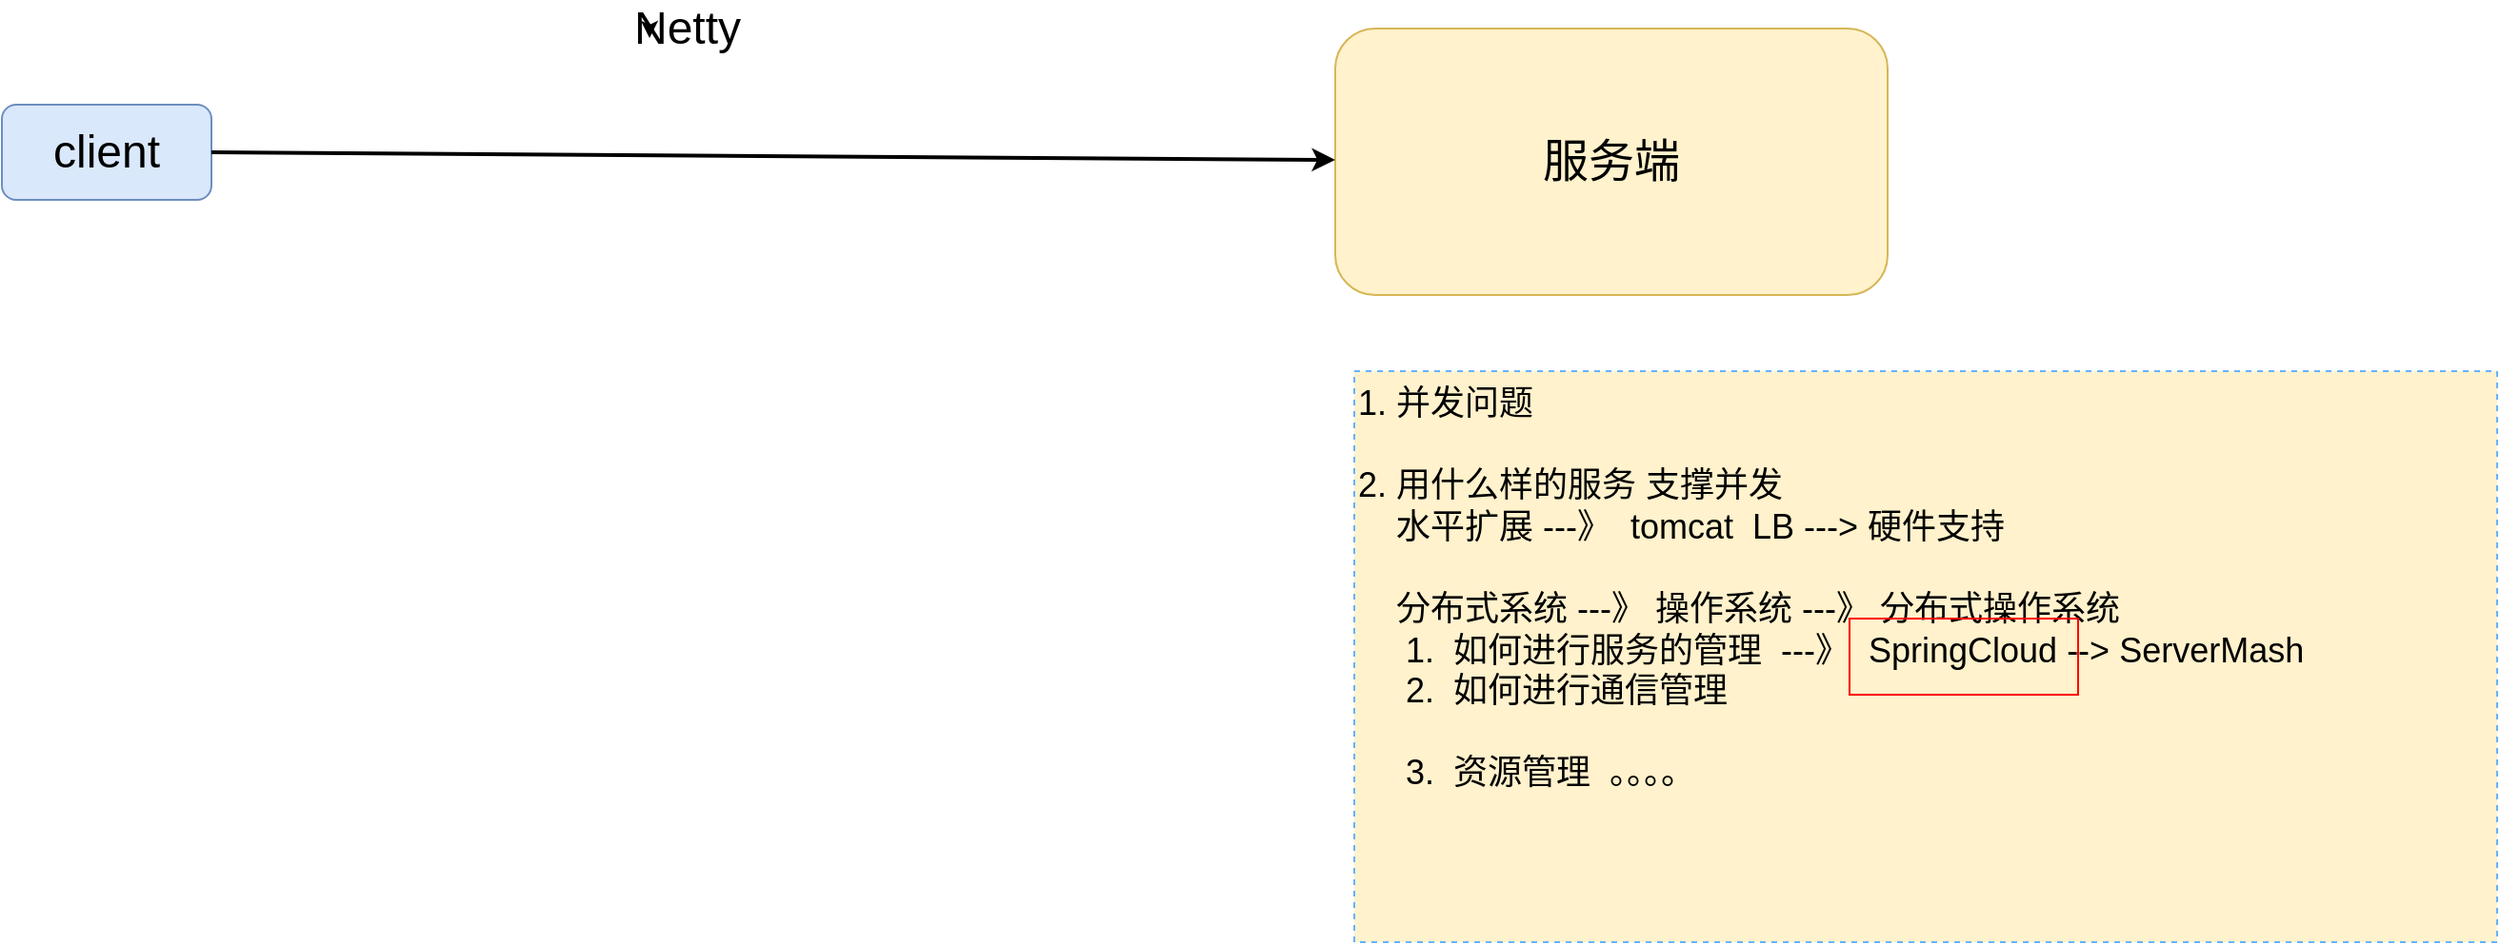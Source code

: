 <mxfile version="20.3.0" type="device" pages="6"><diagram id="pbMxFDoCoZp988QxQF1c" name="分布式课程介绍"><mxGraphModel dx="1666" dy="860" grid="1" gridSize="10" guides="1" tooltips="1" connect="1" arrows="1" fold="1" page="1" pageScale="1" pageWidth="1920" pageHeight="1200" math="0" shadow="0"><root><mxCell id="0"/><mxCell id="1" parent="0"/><mxCell id="ka-NBHHB182GWHmObDB6-1" value="client" style="text;html=1;strokeColor=#6c8ebf;fillColor=#dae8fc;align=center;verticalAlign=middle;whiteSpace=wrap;rounded=1;fontSize=24;" parent="1" vertex="1"><mxGeometry x="260" y="170" width="110" height="50" as="geometry"/></mxCell><mxCell id="ka-NBHHB182GWHmObDB6-2" value="服务端" style="text;html=1;strokeColor=#d6b656;fillColor=#fff2cc;align=center;verticalAlign=middle;whiteSpace=wrap;rounded=1;fontSize=24;" parent="1" vertex="1"><mxGeometry x="960" y="130" width="290" height="140" as="geometry"/></mxCell><mxCell id="FMttGpU1oltQyW7d_flb-1" value="" style="endArrow=classic;html=1;fontSize=26;strokeWidth=2;rounded=0;exitX=1;exitY=0.5;exitDx=0;exitDy=0;" parent="1" source="ka-NBHHB182GWHmObDB6-1" target="ka-NBHHB182GWHmObDB6-2" edge="1"><mxGeometry width="50" height="50" relative="1" as="geometry"><mxPoint x="550" y="250" as="sourcePoint"/><mxPoint x="600" y="200" as="targetPoint"/></mxGeometry></mxCell><mxCell id="FMttGpU1oltQyW7d_flb-2" value="Netty" style="text;html=1;strokeColor=none;fillColor=none;align=center;verticalAlign=middle;whiteSpace=wrap;rounded=0;fontSize=24;" parent="1" vertex="1"><mxGeometry x="600" y="120" width="40" height="20" as="geometry"/></mxCell><mxCell id="FMttGpU1oltQyW7d_flb-3" style="edgeStyle=orthogonalEdgeStyle;rounded=0;orthogonalLoop=1;jettySize=auto;html=1;exitX=0;exitY=0.5;exitDx=0;exitDy=0;entryX=0;entryY=0.75;entryDx=0;entryDy=0;" parent="1" source="FMttGpU1oltQyW7d_flb-2" target="FMttGpU1oltQyW7d_flb-2" edge="1"><mxGeometry relative="1" as="geometry"/></mxCell><mxCell id="FMttGpU1oltQyW7d_flb-5" value="1. 并发问题&lt;br&gt;&lt;br&gt;2. 用什么样的服务 支撑并发&lt;br&gt;&amp;nbsp; &amp;nbsp; 水平扩展 ---》&amp;nbsp; tomcat&amp;nbsp; LB ---&amp;gt; 硬件支持&lt;br&gt;&lt;br&gt;&amp;nbsp; &amp;nbsp; 分布式系统 ---》 操作系统 ---》 分布式操作系统&lt;br&gt;&amp;nbsp; &amp;nbsp; &amp;nbsp;1.&amp;nbsp; 如何进行服务的管理&amp;nbsp; ---》&amp;nbsp; SpringCloud --&amp;gt; ServerMash&lt;br&gt;&amp;nbsp; &amp;nbsp; &amp;nbsp;2.&amp;nbsp; 如何进行通信管理&amp;nbsp;&lt;br&gt;&lt;br&gt;&amp;nbsp; &amp;nbsp; &amp;nbsp;3.&amp;nbsp; 资源管理&amp;nbsp; 。。。。" style="text;html=1;strokeColor=#66B2FF;fillColor=#fff2cc;align=left;verticalAlign=top;whiteSpace=wrap;rounded=0;fontSize=18;dashed=1;shadow=0;glass=0;" parent="1" vertex="1"><mxGeometry x="970" y="310" width="600" height="300" as="geometry"/></mxCell><mxCell id="FMttGpU1oltQyW7d_flb-6" value="" style="text;html=1;align=left;verticalAlign=top;whiteSpace=wrap;rounded=0;fontSize=24;shadow=0;glass=0;strokeColor=#FF0000;" parent="1" vertex="1"><mxGeometry x="1230" y="440" width="120" height="40" as="geometry"/></mxCell></root></mxGraphModel></diagram><diagram id="HtZ6DI8RW1y1kmdXEgqd" name="引言"><mxGraphModel dx="1666" dy="2060" grid="1" gridSize="10" guides="1" tooltips="1" connect="1" arrows="1" fold="1" page="1" pageScale="1" pageWidth="1920" pageHeight="1200" math="0" shadow="0"><root><mxCell id="0"/><mxCell id="1" parent="0"/><mxCell id="pXsnwPFPSHDUSS250id8-16" style="edgeStyle=orthogonalEdgeStyle;rounded=0;orthogonalLoop=1;jettySize=auto;html=1;exitX=1;exitY=0.5;exitDx=0;exitDy=0;entryX=0;entryY=0.5;entryDx=0;entryDy=0;" parent="1" source="pXsnwPFPSHDUSS250id8-1" target="pXsnwPFPSHDUSS250id8-2" edge="1"><mxGeometry relative="1" as="geometry"/></mxCell><mxCell id="pXsnwPFPSHDUSS250id8-1" value="client1&lt;br&gt;Socket" style="text;html=1;strokeColor=#6c8ebf;fillColor=#dae8fc;align=center;verticalAlign=middle;whiteSpace=wrap;rounded=1;fontSize=24;" parent="1" vertex="1"><mxGeometry x="140" y="520" width="170" height="60" as="geometry"/></mxCell><mxCell id="pXsnwPFPSHDUSS250id8-12" value="" style="edgeStyle=orthogonalEdgeStyle;rounded=0;orthogonalLoop=1;jettySize=auto;html=1;" parent="1" source="pXsnwPFPSHDUSS250id8-2" target="pXsnwPFPSHDUSS250id8-10" edge="1"><mxGeometry relative="1" as="geometry"/></mxCell><mxCell id="pXsnwPFPSHDUSS250id8-13" style="edgeStyle=orthogonalEdgeStyle;rounded=0;orthogonalLoop=1;jettySize=auto;html=1;exitX=1;exitY=0.5;exitDx=0;exitDy=0;entryX=0;entryY=0.5;entryDx=0;entryDy=0;" parent="1" source="pXsnwPFPSHDUSS250id8-2" target="pXsnwPFPSHDUSS250id8-8" edge="1"><mxGeometry relative="1" as="geometry"/></mxCell><mxCell id="pXsnwPFPSHDUSS250id8-14" style="edgeStyle=orthogonalEdgeStyle;rounded=0;orthogonalLoop=1;jettySize=auto;html=1;exitX=1;exitY=0.5;exitDx=0;exitDy=0;entryX=0;entryY=0.5;entryDx=0;entryDy=0;" parent="1" source="pXsnwPFPSHDUSS250id8-2" target="pXsnwPFPSHDUSS250id8-11" edge="1"><mxGeometry relative="1" as="geometry"/></mxCell><mxCell id="pXsnwPFPSHDUSS250id8-2" value="服务器&lt;br&gt;ServerScoket" style="text;html=1;strokeColor=#b85450;fillColor=#f8cecc;align=center;verticalAlign=middle;whiteSpace=wrap;rounded=1;fontSize=24;" parent="1" vertex="1"><mxGeometry x="580" y="590" width="190" height="100" as="geometry"/></mxCell><mxCell id="pXsnwPFPSHDUSS250id8-15" style="edgeStyle=orthogonalEdgeStyle;rounded=0;orthogonalLoop=1;jettySize=auto;html=1;exitX=1;exitY=0.5;exitDx=0;exitDy=0;" parent="1" source="pXsnwPFPSHDUSS250id8-3" target="pXsnwPFPSHDUSS250id8-2" edge="1"><mxGeometry relative="1" as="geometry"/></mxCell><mxCell id="pXsnwPFPSHDUSS250id8-3" value="client2&lt;br&gt;Socket" style="text;html=1;strokeColor=#6c8ebf;fillColor=#dae8fc;align=center;verticalAlign=middle;whiteSpace=wrap;rounded=1;fontSize=24;" parent="1" vertex="1"><mxGeometry x="140" y="610" width="170" height="60" as="geometry"/></mxCell><mxCell id="pXsnwPFPSHDUSS250id8-17" style="edgeStyle=orthogonalEdgeStyle;rounded=0;orthogonalLoop=1;jettySize=auto;html=1;exitX=1;exitY=0.5;exitDx=0;exitDy=0;entryX=0;entryY=0.5;entryDx=0;entryDy=0;" parent="1" source="pXsnwPFPSHDUSS250id8-4" target="pXsnwPFPSHDUSS250id8-2" edge="1"><mxGeometry relative="1" as="geometry"/></mxCell><mxCell id="pXsnwPFPSHDUSS250id8-4" value="client3&lt;br&gt;Socket" style="text;html=1;strokeColor=#6c8ebf;fillColor=#dae8fc;align=center;verticalAlign=middle;whiteSpace=wrap;rounded=1;fontSize=24;" parent="1" vertex="1"><mxGeometry x="140" y="700" width="170" height="60" as="geometry"/></mxCell><mxCell id="pXsnwPFPSHDUSS250id8-8" value="Thread1" style="text;html=1;strokeColor=#d6b656;fillColor=#fff2cc;align=center;verticalAlign=middle;whiteSpace=wrap;rounded=1;fontSize=24;" parent="1" vertex="1"><mxGeometry x="840" y="510" width="180" height="70" as="geometry"/></mxCell><mxCell id="pXsnwPFPSHDUSS250id8-10" value="Thread2" style="text;html=1;strokeColor=#d6b656;fillColor=#fff2cc;align=center;verticalAlign=middle;whiteSpace=wrap;rounded=1;fontSize=24;" parent="1" vertex="1"><mxGeometry x="840" y="605" width="180" height="70" as="geometry"/></mxCell><mxCell id="pXsnwPFPSHDUSS250id8-11" value="Thread3" style="text;html=1;strokeColor=#d6b656;fillColor=#fff2cc;align=center;verticalAlign=middle;whiteSpace=wrap;rounded=1;fontSize=24;" parent="1" vertex="1"><mxGeometry x="840" y="695" width="180" height="70" as="geometry"/></mxCell><mxCell id="pXsnwPFPSHDUSS250id8-18" value="问题：&lt;br&gt;&lt;br&gt;1.&amp;nbsp; 线程创建开销&lt;br&gt;2.&amp;nbsp; 内存占用高，不能无限制创建线程&lt;br&gt;3.&amp;nbsp; CPU使用率高" style="text;html=1;strokeColor=#66B2FF;fillColor=#fff2cc;align=left;verticalAlign=top;whiteSpace=wrap;rounded=0;fontSize=18;dashed=1;shadow=0;glass=0;" parent="1" vertex="1"><mxGeometry x="1080" y="560" width="320" height="140" as="geometry"/></mxCell><mxCell id="pXsnwPFPSHDUSS250id8-20" value="&lt;pre style=&quot;background-color:#f2f3f7;color:#262626;font-family:'JetBrains Mono',monospace;font-size:15.0pt;&quot;&gt;&lt;span style=&quot;color:#000000;&quot;&gt;socket &lt;/span&gt;= &lt;span style=&quot;color:#000080;&quot;&gt;new &lt;/span&gt;&lt;span style=&quot;color:#000000;&quot;&gt;Socket&lt;/span&gt;(&lt;span style=&quot;color:#00733b;&quot;&gt;&quot;127.0.0.1&quot;&lt;/span&gt;, &lt;span style=&quot;color:#0073e6;&quot;&gt;8080&lt;/span&gt;);&lt;br&gt;&lt;span style=&quot;color:#000000;&quot;&gt;printWriter &lt;/span&gt;= &lt;span style=&quot;color:#000080;&quot;&gt;new &lt;/span&gt;&lt;span style=&quot;color:#000000;&quot;&gt;PrintWriter&lt;/span&gt;(&lt;span style=&quot;color:#000000;&quot;&gt;socket&lt;/span&gt;.&lt;span style=&quot;color:#000000;&quot;&gt;getOutputStream&lt;/span&gt;());&lt;br&gt;&lt;span style=&quot;color:#000000;&quot;&gt;printWriter&lt;/span&gt;.&lt;span style=&quot;color:#000000;&quot;&gt;write&lt;/span&gt;(&lt;span style=&quot;color:#00733b;&quot;&gt;&quot;send date to server &quot;&lt;/span&gt;);&lt;/pre&gt;" style="text;whiteSpace=wrap;html=1;strokeColor=default;" parent="1" vertex="1"><mxGeometry x="50" y="140" width="680" height="110" as="geometry"/></mxCell><mxCell id="pXsnwPFPSHDUSS250id8-21" value="&lt;pre style=&quot;background-color:#f2f3f7;color:#262626;font-family:'JetBrains Mono',monospace;font-size:15.0pt;&quot;&gt;&lt;span style=&quot;color:#000000;&quot;&gt;serverSocket &lt;/span&gt;= &lt;span style=&quot;color:#000080;&quot;&gt;new &lt;/span&gt;&lt;span style=&quot;color:#000000;&quot;&gt;ServerSocket&lt;/span&gt;(&lt;span style=&quot;color:#0073e6;&quot;&gt;8080&lt;/span&gt;);&lt;br&gt;&lt;br&gt;&lt;span style=&quot;color:#000000;&quot;&gt;Socket socket &lt;/span&gt;= &lt;span style=&quot;color:#000080;&quot;&gt;null&lt;/span&gt;;&lt;br&gt;&lt;span style=&quot;color:#000080;&quot;&gt;while &lt;/span&gt;(&lt;span style=&quot;color:#000080;&quot;&gt;true&lt;/span&gt;) {&lt;br&gt;    &lt;span style=&quot;color:#000000;&quot;&gt;socket &lt;/span&gt;= &lt;span style=&quot;color:#000000;&quot;&gt;serverSocket&lt;/span&gt;.&lt;span style=&quot;color:#000000;&quot;&gt;accept&lt;/span&gt;();&lt;br&gt;    &lt;span style=&quot;color:#000080;&quot;&gt;new &lt;/span&gt;&lt;span style=&quot;color:#000000;&quot;&gt;Thread&lt;/span&gt;(&lt;span style=&quot;color:#000080;&quot;&gt;new &lt;/span&gt;&lt;span style=&quot;color:#000000;&quot;&gt;SunsServerHandler&lt;/span&gt;(&lt;span style=&quot;color:#000000;&quot;&gt;socket&lt;/span&gt;)).&lt;span style=&quot;color:#000000;&quot;&gt;start&lt;/span&gt;();&lt;br&gt;}&lt;/pre&gt;" style="text;whiteSpace=wrap;html=1;strokeColor=default;" parent="1" vertex="1"><mxGeometry x="810" y="-20" width="660" height="200" as="geometry"/></mxCell><mxCell id="pXsnwPFPSHDUSS250id8-22" value="&lt;pre style=&quot;background-color:#f2f3f7;color:#262626;font-family:'JetBrains Mono',monospace;font-size:15.0pt;&quot;&gt;&lt;span style=&quot;color:#000080;&quot;&gt;public void &lt;/span&gt;&lt;span style=&quot;color:#000000;&quot;&gt;run&lt;/span&gt;() {&lt;br&gt;    &lt;span style=&quot;color:#000000;&quot;&gt;BufferedReader bufferedReader &lt;/span&gt;= &lt;span style=&quot;color:#000080;&quot;&gt;null&lt;/span&gt;;&lt;br&gt;    &lt;span style=&quot;color:#000080;&quot;&gt;try &lt;/span&gt;{&lt;br&gt;&lt;br&gt;        &lt;span style=&quot;color:#000000;&quot;&gt;bufferedReader &lt;/span&gt;= &lt;span style=&quot;color:#000080;&quot;&gt;new &lt;/span&gt;&lt;span style=&quot;color:#000000;&quot;&gt;BufferedReader&lt;/span&gt;(&lt;span style=&quot;color:#000080;&quot;&gt;new &lt;/span&gt;&lt;span style=&quot;color:#000000;&quot;&gt;InputStreamReader&lt;/span&gt;(&lt;span style=&quot;color:#000080;&quot;&gt;this&lt;/span&gt;.&lt;span style=&quot;color:#660e7a;&quot;&gt;socket&lt;/span&gt;.&lt;span style=&quot;color:#000000;&quot;&gt;getInputStream&lt;/span&gt;()));&lt;br&gt;        &lt;span style=&quot;color:#000080;&quot;&gt;while &lt;/span&gt;(&lt;span style=&quot;color:#000080;&quot;&gt;true&lt;/span&gt;) {&lt;br&gt;            &lt;span style=&quot;color:#000000;&quot;&gt;String line &lt;/span&gt;= &lt;span style=&quot;color:#000000;&quot;&gt;bufferedReader&lt;/span&gt;.&lt;span style=&quot;color:#000000;&quot;&gt;readLine&lt;/span&gt;();&lt;br&gt;            &lt;span style=&quot;color:#000080;&quot;&gt;if &lt;/span&gt;(&lt;span style=&quot;color:#000000;&quot;&gt;line &lt;/span&gt;!= &lt;span style=&quot;color:#000080;&quot;&gt;null&lt;/span&gt;) {&lt;br&gt;                &lt;span style=&quot;color:#000000;&quot;&gt;System&lt;/span&gt;.&lt;span style=&quot;color:#660e7a;font-style:italic;&quot;&gt;out&lt;/span&gt;.&lt;span style=&quot;color:#000000;&quot;&gt;println&lt;/span&gt;(&lt;span style=&quot;color:#00733b;&quot;&gt;&quot;line = &quot; &lt;/span&gt;+ &lt;span style=&quot;color:#000000;&quot;&gt;line&lt;/span&gt;);&lt;br&gt;            }&lt;br&gt;        }&lt;/pre&gt;" style="text;whiteSpace=wrap;html=1;strokeColor=default;" parent="1" vertex="1"><mxGeometry x="810" y="160" width="1180" height="310" as="geometry"/></mxCell><mxCell id="pXsnwPFPSHDUSS250id8-23" style="edgeStyle=orthogonalEdgeStyle;rounded=0;orthogonalLoop=1;jettySize=auto;html=1;exitX=1;exitY=0.5;exitDx=0;exitDy=0;entryX=0;entryY=0.5;entryDx=0;entryDy=0;" parent="1" source="pXsnwPFPSHDUSS250id8-24" target="pXsnwPFPSHDUSS250id8-25" edge="1"><mxGeometry relative="1" as="geometry"/></mxCell><mxCell id="pXsnwPFPSHDUSS250id8-24" value="client1&lt;br&gt;Socket" style="text;html=1;strokeColor=#6c8ebf;fillColor=#dae8fc;align=center;verticalAlign=middle;whiteSpace=wrap;rounded=1;fontSize=24;" parent="1" vertex="1"><mxGeometry x="110" y="1260" width="170" height="60" as="geometry"/></mxCell><mxCell id="pXsnwPFPSHDUSS250id8-25" value="服务器&lt;br&gt;ServerScoket" style="text;html=1;strokeColor=#b85450;fillColor=#f8cecc;align=center;verticalAlign=middle;whiteSpace=wrap;rounded=1;fontSize=24;" parent="1" vertex="1"><mxGeometry x="550" y="1330" width="190" height="100" as="geometry"/></mxCell><mxCell id="pXsnwPFPSHDUSS250id8-26" style="edgeStyle=orthogonalEdgeStyle;rounded=0;orthogonalLoop=1;jettySize=auto;html=1;exitX=1;exitY=0.5;exitDx=0;exitDy=0;" parent="1" source="pXsnwPFPSHDUSS250id8-27" target="pXsnwPFPSHDUSS250id8-25" edge="1"><mxGeometry relative="1" as="geometry"/></mxCell><mxCell id="pXsnwPFPSHDUSS250id8-27" value="client2&lt;br&gt;Socket" style="text;html=1;strokeColor=#6c8ebf;fillColor=#dae8fc;align=center;verticalAlign=middle;whiteSpace=wrap;rounded=1;fontSize=24;" parent="1" vertex="1"><mxGeometry x="110" y="1350" width="170" height="60" as="geometry"/></mxCell><mxCell id="pXsnwPFPSHDUSS250id8-28" style="edgeStyle=orthogonalEdgeStyle;rounded=0;orthogonalLoop=1;jettySize=auto;html=1;exitX=1;exitY=0.5;exitDx=0;exitDy=0;entryX=0;entryY=0.5;entryDx=0;entryDy=0;" parent="1" source="pXsnwPFPSHDUSS250id8-29" target="pXsnwPFPSHDUSS250id8-25" edge="1"><mxGeometry relative="1" as="geometry"/></mxCell><mxCell id="pXsnwPFPSHDUSS250id8-29" value="client3&lt;br&gt;Socket" style="text;html=1;strokeColor=#6c8ebf;fillColor=#dae8fc;align=center;verticalAlign=middle;whiteSpace=wrap;rounded=1;fontSize=24;" parent="1" vertex="1"><mxGeometry x="110" y="1440" width="170" height="60" as="geometry"/></mxCell><mxCell id="pXsnwPFPSHDUSS250id8-30" value="线程池" style="text;html=1;strokeColor=#6c8ebf;fillColor=#dae8fc;align=center;verticalAlign=middle;whiteSpace=wrap;rounded=0;fontSize=24;" parent="1" vertex="1"><mxGeometry x="885" y="1150" width="570" height="260" as="geometry"/></mxCell><mxCell id="pXsnwPFPSHDUSS250id8-31" value="Thread1" style="text;html=1;strokeColor=#d6b656;fillColor=#fff2cc;align=center;verticalAlign=middle;whiteSpace=wrap;rounded=1;fontSize=24;" parent="1" vertex="1"><mxGeometry x="630" y="1210" width="180" height="70" as="geometry"/></mxCell><mxCell id="pXsnwPFPSHDUSS250id8-32" value="Thread2" style="text;html=1;strokeColor=#d6b656;fillColor=#fff2cc;align=center;verticalAlign=middle;whiteSpace=wrap;rounded=1;fontSize=24;" parent="1" vertex="1"><mxGeometry x="1220" y="1190" width="180" height="70" as="geometry"/></mxCell><mxCell id="pXsnwPFPSHDUSS250id8-34" value="Thread3" style="text;html=1;strokeColor=#d6b656;fillColor=#fff2cc;align=center;verticalAlign=middle;whiteSpace=wrap;rounded=1;fontSize=24;" parent="1" vertex="1"><mxGeometry x="900" y="1280" width="180" height="70" as="geometry"/></mxCell><mxCell id="pXsnwPFPSHDUSS250id8-35" value="Thread3" style="text;html=1;strokeColor=#d6b656;fillColor=#fff2cc;align=center;verticalAlign=middle;whiteSpace=wrap;rounded=1;fontSize=24;" parent="1" vertex="1"><mxGeometry x="1145" y="1320" width="180" height="70" as="geometry"/></mxCell><mxCell id="pXsnwPFPSHDUSS250id8-36" value="&lt;pre style=&quot;background-color:#f2f3f7;color:#262626;font-family:'JetBrains Mono',monospace;font-size:15.0pt;&quot;&gt;&lt;span style=&quot;color:#000000;&quot;&gt;socket &lt;/span&gt;= &lt;span style=&quot;color:#000080;&quot;&gt;new &lt;/span&gt;&lt;span style=&quot;color:#000000;&quot;&gt;Socket&lt;/span&gt;(&lt;span style=&quot;color:#00733b;&quot;&gt;&quot;127.0.0.1&quot;&lt;/span&gt;, &lt;span style=&quot;color:#0073e6;&quot;&gt;8080&lt;/span&gt;);&lt;br&gt;&lt;span style=&quot;color:#000000;&quot;&gt;printWriter &lt;/span&gt;= &lt;span style=&quot;color:#000080;&quot;&gt;new &lt;/span&gt;&lt;span style=&quot;color:#000000;&quot;&gt;PrintWriter&lt;/span&gt;(&lt;span style=&quot;color:#000000;&quot;&gt;socket&lt;/span&gt;.&lt;span style=&quot;color:#000000;&quot;&gt;getOutputStream&lt;/span&gt;());&lt;br&gt;&lt;span style=&quot;color:#000000;&quot;&gt;printWriter&lt;/span&gt;.&lt;span style=&quot;color:#000000;&quot;&gt;write&lt;/span&gt;(&lt;span style=&quot;color:#00733b;&quot;&gt;&quot;send date to server &quot;&lt;/span&gt;);&lt;/pre&gt;" style="text;whiteSpace=wrap;html=1;strokeColor=default;" parent="1" vertex="1"><mxGeometry x="80" y="1070" width="680" height="110" as="geometry"/></mxCell><mxCell id="pXsnwPFPSHDUSS250id8-37" value="&lt;pre style=&quot;background-color:#f2f3f7;color:#262626;font-family:'JetBrains Mono',monospace;font-size:15.0pt;&quot;&gt;&lt;span style=&quot;color:#000080;&quot;&gt;static&lt;/span&gt;{&lt;br&gt;    &lt;span style=&quot;color:#660e7a;font-style:italic;&quot;&gt;executorService &lt;/span&gt;= &lt;span style=&quot;color:#000080;&quot;&gt;new &lt;/span&gt;&lt;span style=&quot;color:#000000;&quot;&gt;ThreadPoolExecutor&lt;/span&gt;(&lt;span style=&quot;color:#000000;&quot;&gt;Runtime&lt;/span&gt;.getRuntime().&lt;span style=&quot;color:#000000;&quot;&gt;availableProcessors&lt;/span&gt;(),&lt;span style=&quot;color:#0073e6;&quot;&gt;20&lt;/span&gt;,&lt;br&gt;                     &lt;span style=&quot;color:#0073e6;&quot;&gt;120L&lt;/span&gt;, &lt;span style=&quot;color:#000000;&quot;&gt;TimeUnit&lt;/span&gt;.&lt;span style=&quot;color:#660e7a;font-style:italic;&quot;&gt;SECONDS&lt;/span&gt;,&lt;span style=&quot;color:#000080;&quot;&gt;new &lt;/span&gt;&lt;span style=&quot;color:#000000;&quot;&gt;ArrayBlockingQueue&lt;/span&gt;&amp;lt;&lt;span style=&quot;color:#000000;&quot;&gt;Runnable&lt;/span&gt;&amp;gt;(&lt;span style=&quot;color:#0073e6;&quot;&gt;1000&lt;/span&gt;));&lt;br&gt;}&lt;/pre&gt;" style="text;whiteSpace=wrap;html=1;strokeColor=default;" parent="1" vertex="1"><mxGeometry x="320" y="1560" width="1110" height="140" as="geometry"/></mxCell><mxCell id="pXsnwPFPSHDUSS250id8-38" value="&lt;pre style=&quot;background-color:#f2f3f7;color:#262626;font-family:'JetBrains Mono',monospace;font-size:15.0pt;&quot;&gt;&lt;span style=&quot;color:#000000;&quot;&gt;serverSocket &lt;/span&gt;= &lt;span style=&quot;color:#000080;&quot;&gt;new &lt;/span&gt;&lt;span style=&quot;color:#000000;&quot;&gt;ServerSocket&lt;/span&gt;(&lt;span style=&quot;color:#0073e6;&quot;&gt;8080&lt;/span&gt;);&lt;br&gt;&lt;br&gt;&lt;span style=&quot;color:#000000;&quot;&gt;Socket socket &lt;/span&gt;= &lt;span style=&quot;color:#000080;&quot;&gt;null&lt;/span&gt;;&lt;br&gt;&lt;span style=&quot;color:#000080;&quot;&gt;while &lt;/span&gt;(&lt;span style=&quot;color:#000080;&quot;&gt;true&lt;/span&gt;) {&lt;br&gt;    &lt;span style=&quot;color:#000000;&quot;&gt;socket &lt;/span&gt;= &lt;span style=&quot;color:#000000;&quot;&gt;serverSocket&lt;/span&gt;.&lt;span style=&quot;color:#000000;&quot;&gt;accept&lt;/span&gt;();&lt;br&gt;    &lt;span style=&quot;color:#808080;&quot;&gt;//new Thread(new SunsServerHandler(socket)).start();&lt;br&gt;&lt;/span&gt;&lt;span style=&quot;color:#808080;&quot;&gt;    //&lt;/span&gt;&lt;span style=&quot;color:#808080;font-family:'Menlo-Regular',monospace;&quot;&gt;线程池&lt;br&gt;&lt;/span&gt;&lt;span style=&quot;color:#808080;font-family:'Menlo-Regular',monospace;&quot;&gt;    &lt;/span&gt;&lt;span style=&quot;color:#660e7a;font-style:italic;&quot;&gt;executorService&lt;/span&gt;.&lt;span style=&quot;color:#000000;&quot;&gt;execute&lt;/span&gt;(&lt;span style=&quot;color:#000080;&quot;&gt;new &lt;/span&gt;&lt;span style=&quot;color:#000000;&quot;&gt;SunsServerHandler&lt;/span&gt;(&lt;span style=&quot;color:#000000;&quot;&gt;socket&lt;/span&gt;));&lt;br&gt;}&lt;/pre&gt;" style="text;whiteSpace=wrap;html=1;strokeColor=default;" parent="1" vertex="1"><mxGeometry x="320" y="1710" width="740" height="270" as="geometry"/></mxCell><mxCell id="pXsnwPFPSHDUSS250id8-39" value="解决上述问题&lt;br&gt;&lt;br&gt;1.&amp;nbsp; 线程创建开销&lt;br&gt;2.&amp;nbsp; 内存占用高，不能无限制创建线程&lt;br&gt;3.&amp;nbsp; CPU使用率高&lt;br&gt;&lt;br&gt;新问题&lt;br&gt;1.&amp;nbsp; 因为阻塞，造成有限线程资源的浪费。" style="text;html=1;strokeColor=#66B2FF;fillColor=#fff2cc;align=left;verticalAlign=top;whiteSpace=wrap;rounded=0;fontSize=18;dashed=1;shadow=0;glass=0;" parent="1" vertex="1"><mxGeometry x="1100" y="1710" width="340" height="210" as="geometry"/></mxCell><mxCell id="pXsnwPFPSHDUSS250id8-40" style="edgeStyle=orthogonalEdgeStyle;rounded=0;orthogonalLoop=1;jettySize=auto;html=1;exitX=1;exitY=0.5;exitDx=0;exitDy=0;entryX=0;entryY=0.5;entryDx=0;entryDy=0;" parent="1" source="pXsnwPFPSHDUSS250id8-41" target="pXsnwPFPSHDUSS250id8-42" edge="1"><mxGeometry relative="1" as="geometry"/></mxCell><mxCell id="pXsnwPFPSHDUSS250id8-41" value="client1&lt;br&gt;Channel" style="text;html=1;strokeColor=#6c8ebf;fillColor=#dae8fc;align=center;verticalAlign=middle;whiteSpace=wrap;rounded=1;fontSize=24;" parent="1" vertex="1"><mxGeometry x="130" y="2360" width="170" height="60" as="geometry"/></mxCell><mxCell id="pXsnwPFPSHDUSS250id8-42" value="服务器&lt;br&gt;Seletor" style="text;html=1;strokeColor=#b85450;fillColor=#f8cecc;align=center;verticalAlign=middle;whiteSpace=wrap;rounded=1;fontSize=24;" parent="1" vertex="1"><mxGeometry x="570" y="2430" width="190" height="100" as="geometry"/></mxCell><mxCell id="pXsnwPFPSHDUSS250id8-43" style="edgeStyle=orthogonalEdgeStyle;rounded=0;orthogonalLoop=1;jettySize=auto;html=1;exitX=1;exitY=0.5;exitDx=0;exitDy=0;" parent="1" source="pXsnwPFPSHDUSS250id8-44" target="pXsnwPFPSHDUSS250id8-42" edge="1"><mxGeometry relative="1" as="geometry"/></mxCell><mxCell id="pXsnwPFPSHDUSS250id8-44" value="client2&lt;br&gt;Channel" style="text;html=1;strokeColor=#6c8ebf;fillColor=#dae8fc;align=center;verticalAlign=middle;whiteSpace=wrap;rounded=1;fontSize=24;" parent="1" vertex="1"><mxGeometry x="130" y="2450" width="170" height="60" as="geometry"/></mxCell><mxCell id="pXsnwPFPSHDUSS250id8-45" style="edgeStyle=orthogonalEdgeStyle;rounded=0;orthogonalLoop=1;jettySize=auto;html=1;exitX=1;exitY=0.5;exitDx=0;exitDy=0;entryX=0;entryY=0.5;entryDx=0;entryDy=0;" parent="1" source="pXsnwPFPSHDUSS250id8-46" target="pXsnwPFPSHDUSS250id8-42" edge="1"><mxGeometry relative="1" as="geometry"/></mxCell><mxCell id="pXsnwPFPSHDUSS250id8-46" value="client3&lt;br&gt;Channel" style="text;html=1;strokeColor=#6c8ebf;fillColor=#dae8fc;align=center;verticalAlign=middle;whiteSpace=wrap;rounded=1;fontSize=24;" parent="1" vertex="1"><mxGeometry x="130" y="2540" width="170" height="60" as="geometry"/></mxCell><mxCell id="pXsnwPFPSHDUSS250id8-47" value="线程池" style="text;html=1;strokeColor=#6c8ebf;fillColor=#dae8fc;align=center;verticalAlign=middle;whiteSpace=wrap;rounded=0;fontSize=24;" parent="1" vertex="1"><mxGeometry x="810" y="2360" width="570" height="260" as="geometry"/></mxCell><mxCell id="pXsnwPFPSHDUSS250id8-48" value="Thread1" style="text;html=1;strokeColor=#d6b656;fillColor=#fff2cc;align=center;verticalAlign=middle;whiteSpace=wrap;rounded=1;fontSize=24;" parent="1" vertex="1"><mxGeometry x="840" y="2510" width="180" height="70" as="geometry"/></mxCell><mxCell id="pXsnwPFPSHDUSS250id8-49" value="Thread2" style="text;html=1;strokeColor=#d6b656;fillColor=#fff2cc;align=center;verticalAlign=middle;whiteSpace=wrap;rounded=1;fontSize=24;" parent="1" vertex="1"><mxGeometry x="850" y="2400" width="180" height="70" as="geometry"/></mxCell><mxCell id="pXsnwPFPSHDUSS250id8-50" value="Thread3" style="text;html=1;strokeColor=#d6b656;fillColor=#fff2cc;align=center;verticalAlign=middle;whiteSpace=wrap;rounded=1;fontSize=24;" parent="1" vertex="1"><mxGeometry x="1080" y="2520" width="180" height="70" as="geometry"/></mxCell><mxCell id="pXsnwPFPSHDUSS250id8-51" value="Thread3" style="text;html=1;strokeColor=#d6b656;fillColor=#fff2cc;align=center;verticalAlign=middle;whiteSpace=wrap;rounded=1;fontSize=24;" parent="1" vertex="1"><mxGeometry x="1080" y="2390" width="180" height="70" as="geometry"/></mxCell><mxCell id="UFb1RMxb6nJGONBd3sVz-3" value="core pool size" style="text;html=1;strokeColor=#d6b656;fillColor=#fff2cc;align=center;verticalAlign=middle;whiteSpace=wrap;rounded=1;fontSize=24;" parent="1" vertex="1"><mxGeometry x="900" y="1500" width="190" height="40" as="geometry"/></mxCell></root></mxGraphModel></diagram><diagram id="DvCODIe1G0uCyfLXgewV" name="channel简介"><mxGraphModel dx="1666" dy="860" grid="1" gridSize="10" guides="1" tooltips="1" connect="1" arrows="1" fold="1" page="1" pageScale="1" pageWidth="1920" pageHeight="1200" math="0" shadow="0"><root><mxCell id="0"/><mxCell id="1" parent="0"/><mxCell id="CWdCvteMBFXrein4qtDE-1" value="JVM" style="text;html=1;strokeColor=#66B2FF;fillColor=#fff2cc;align=left;verticalAlign=top;whiteSpace=wrap;rounded=0;fontSize=18;dashed=1;shadow=0;glass=0;" parent="1" vertex="1"><mxGeometry x="680" y="230" width="370" height="170" as="geometry"/></mxCell><mxCell id="c_uNtHNKDuQOF2vdJLy0-1" value="&lt;font color=&quot;#ffffff&quot;&gt;传统IO&lt;/font&gt;" style="text;html=1;strokeColor=#6c8ebf;align=center;verticalAlign=middle;whiteSpace=wrap;rounded=0;fontSize=24;fillColor=#FF0000;" parent="1" vertex="1"><mxGeometry x="160" y="110" width="110" height="50" as="geometry"/></mxCell><mxCell id="c_uNtHNKDuQOF2vdJLy0-3" value="文件" style="text;html=1;strokeColor=#6c8ebf;fillColor=#dae8fc;align=center;verticalAlign=middle;whiteSpace=wrap;rounded=0;fontSize=24;" parent="1" vertex="1"><mxGeometry x="270" y="300" width="130" height="60" as="geometry"/></mxCell><mxCell id="c_uNtHNKDuQOF2vdJLy0-4" value="" style="shape=flexArrow;endArrow=classic;html=1;fontSize=24;fillColor=#1ba1e2;strokeColor=#006EAF;rounded=0;" parent="1" edge="1"><mxGeometry width="50" height="50" relative="1" as="geometry"><mxPoint x="430" y="340" as="sourcePoint"/><mxPoint x="660" y="310" as="targetPoint"/></mxGeometry></mxCell><mxCell id="c_uNtHNKDuQOF2vdJLy0-5" value="" style="group" parent="1" vertex="1" connectable="0"><mxGeometry x="450" y="210" width="140" height="60" as="geometry"/></mxCell><mxCell id="c_uNtHNKDuQOF2vdJLy0-6" value="" style="verticalLabelPosition=bottom;verticalAlign=top;html=1;shape=mxgraph.basic.layered_rect;dx=10;outlineConnect=0;fontSize=16;align=center;" parent="c_uNtHNKDuQOF2vdJLy0-5" vertex="1"><mxGeometry width="140" height="60" as="geometry"/></mxCell><mxCell id="c_uNtHNKDuQOF2vdJLy0-7" value="输入流" style="text;html=1;strokeColor=none;fillColor=none;align=center;verticalAlign=middle;whiteSpace=wrap;rounded=0;fontSize=24;" parent="c_uNtHNKDuQOF2vdJLy0-5" vertex="1"><mxGeometry x="32.94" y="20.25" width="77.06" height="9.75" as="geometry"/></mxCell><mxCell id="c_uNtHNKDuQOF2vdJLy0-8" value="JVM" style="text;html=1;strokeColor=#66B2FF;fillColor=#fff2cc;align=left;verticalAlign=top;whiteSpace=wrap;rounded=0;fontSize=18;dashed=1;shadow=0;glass=0;" parent="1" vertex="1"><mxGeometry x="690" y="540" width="370" height="170" as="geometry"/></mxCell><mxCell id="c_uNtHNKDuQOF2vdJLy0-9" value="文件" style="text;html=1;strokeColor=#6c8ebf;fillColor=#dae8fc;align=center;verticalAlign=middle;whiteSpace=wrap;rounded=0;fontSize=24;" parent="1" vertex="1"><mxGeometry x="280" y="610" width="130" height="60" as="geometry"/></mxCell><mxCell id="c_uNtHNKDuQOF2vdJLy0-11" value="" style="group" parent="1" vertex="1" connectable="0"><mxGeometry x="460" y="520" width="140" height="60" as="geometry"/></mxCell><mxCell id="c_uNtHNKDuQOF2vdJLy0-12" value="" style="verticalLabelPosition=bottom;verticalAlign=top;html=1;shape=mxgraph.basic.layered_rect;dx=10;outlineConnect=0;fontSize=16;align=center;" parent="c_uNtHNKDuQOF2vdJLy0-11" vertex="1"><mxGeometry width="140" height="60" as="geometry"/></mxCell><mxCell id="c_uNtHNKDuQOF2vdJLy0-13" value="输出流" style="text;html=1;strokeColor=none;fillColor=none;align=center;verticalAlign=middle;whiteSpace=wrap;rounded=0;fontSize=24;" parent="c_uNtHNKDuQOF2vdJLy0-11" vertex="1"><mxGeometry x="32.94" y="20.25" width="77.06" height="9.75" as="geometry"/></mxCell><mxCell id="c_uNtHNKDuQOF2vdJLy0-14" value="" style="shape=flexArrow;endArrow=classic;html=1;fontSize=24;fillColor=#1ba1e2;strokeColor=#006EAF;rounded=0;" parent="1" edge="1"><mxGeometry width="50" height="50" relative="1" as="geometry"><mxPoint x="670" y="610" as="sourcePoint"/><mxPoint x="460" y="640" as="targetPoint"/></mxGeometry></mxCell><mxCell id="c_uNtHNKDuQOF2vdJLy0-15" value="流有方向性" style="text;html=1;strokeColor=#66B2FF;fillColor=#fff2cc;align=left;verticalAlign=top;whiteSpace=wrap;rounded=0;fontSize=18;dashed=1;shadow=0;glass=0;" parent="1" vertex="1"><mxGeometry x="990" y="100" width="190" height="70" as="geometry"/></mxCell><mxCell id="c_uNtHNKDuQOF2vdJLy0-16" value="&lt;font color=&quot;#ffffff&quot;&gt;NIO&lt;/font&gt;" style="text;html=1;strokeColor=#6c8ebf;align=center;verticalAlign=middle;whiteSpace=wrap;rounded=0;fontSize=24;fillColor=#FF0000;" parent="1" vertex="1"><mxGeometry x="160" y="770" width="110" height="50" as="geometry"/></mxCell><mxCell id="c_uNtHNKDuQOF2vdJLy0-18" value="JVM" style="text;html=1;strokeColor=#66B2FF;fillColor=#fff2cc;align=left;verticalAlign=top;whiteSpace=wrap;rounded=0;fontSize=18;dashed=1;shadow=0;glass=0;" parent="1" vertex="1"><mxGeometry x="640" y="915" width="370" height="170" as="geometry"/></mxCell><mxCell id="c_uNtHNKDuQOF2vdJLy0-19" value="文件" style="text;html=1;strokeColor=#6c8ebf;fillColor=#dae8fc;align=center;verticalAlign=middle;whiteSpace=wrap;rounded=0;fontSize=24;" parent="1" vertex="1"><mxGeometry x="250" y="955" width="130" height="60" as="geometry"/></mxCell><mxCell id="c_uNtHNKDuQOF2vdJLy0-20" value="&lt;span style=&quot;font-size: 25px;&quot;&gt;Channel&lt;/span&gt;" style="shape=cylinder;whiteSpace=wrap;html=1;boundedLbl=1;backgroundOutline=1;fillColor=#1ba1e2;strokeColor=#006EAF;fontColor=#ffffff;rotation=90;horizontal=0;" parent="1" vertex="1"><mxGeometry x="510" y="1400" width="60" height="140" as="geometry"/></mxCell><mxCell id="c_uNtHNKDuQOF2vdJLy0-21" value="Channel没有方向" style="text;html=1;strokeColor=#66B2FF;fillColor=#fff2cc;align=left;verticalAlign=top;whiteSpace=wrap;rounded=0;fontSize=18;dashed=1;shadow=0;glass=0;" parent="1" vertex="1"><mxGeometry x="1080" y="840" width="190" height="70" as="geometry"/></mxCell><mxCell id="c_uNtHNKDuQOF2vdJLy0-22" value="&lt;font color=&quot;#ffffff&quot;&gt;Buffer&lt;/font&gt;" style="text;html=1;strokeColor=#6c8ebf;align=center;verticalAlign=middle;whiteSpace=wrap;rounded=0;fontSize=24;fillColor=#FF0000;" parent="1" vertex="1"><mxGeometry x="150" y="1330" width="110" height="50" as="geometry"/></mxCell><mxCell id="c_uNtHNKDuQOF2vdJLy0-23" value="文件" style="text;html=1;strokeColor=#6c8ebf;fillColor=#dae8fc;align=center;verticalAlign=middle;whiteSpace=wrap;rounded=0;fontSize=24;" parent="1" vertex="1"><mxGeometry x="240" y="1440" width="130" height="60" as="geometry"/></mxCell><mxCell id="c_uNtHNKDuQOF2vdJLy0-24" value="JVM" style="text;html=1;strokeColor=#66B2FF;fillColor=#fff2cc;align=left;verticalAlign=top;whiteSpace=wrap;rounded=0;fontSize=18;dashed=1;shadow=0;glass=0;" parent="1" vertex="1"><mxGeometry x="740" y="1380" width="370" height="170" as="geometry"/></mxCell><mxCell id="c_uNtHNKDuQOF2vdJLy0-25" value="Buffer" style="text;html=1;strokeColor=#6c8ebf;fillColor=#dae8fc;align=center;verticalAlign=middle;whiteSpace=wrap;rounded=0;fontSize=24;" parent="1" vertex="1"><mxGeometry x="770" y="1440" width="130" height="60" as="geometry"/></mxCell><mxCell id="c_uNtHNKDuQOF2vdJLy0-27" value="如何区分这是读操作还是写操作？&lt;br&gt;&lt;br&gt;通过模式区分&lt;br&gt;&lt;br&gt;&amp;nbsp;写模式&amp;nbsp; 1. 新创建 2. clear()&amp;nbsp; 获得外部的数据 （文件 网络数据）&lt;br&gt;&amp;nbsp;&lt;br&gt;&amp;nbsp;读模式&amp;nbsp; 1. flip() 程序读取buffer中的数据，为了程序中使用。" style="text;html=1;strokeColor=#66B2FF;fillColor=#fff2cc;align=left;verticalAlign=top;whiteSpace=wrap;rounded=0;fontSize=18;dashed=1;shadow=0;glass=0;" parent="1" vertex="1"><mxGeometry x="680" y="1670" width="550" height="190" as="geometry"/></mxCell><mxCell id="cgphKI1RIw5UPDtPI1qv-1" value="&lt;span style=&quot;font-size: 25px;&quot;&gt;Channel&lt;/span&gt;" style="shape=cylinder;whiteSpace=wrap;html=1;boundedLbl=1;backgroundOutline=1;fillColor=#1ba1e2;strokeColor=#006EAF;fontColor=#ffffff;rotation=90;horizontal=0;" parent="1" vertex="1"><mxGeometry x="470" y="915" width="60" height="140" as="geometry"/></mxCell></root></mxGraphModel></diagram><diagram id="r5C-wvKG55ujjj5fuMOY" name="buffer的结构"><mxGraphModel dx="1666" dy="860" grid="1" gridSize="10" guides="1" tooltips="1" connect="1" arrows="1" fold="1" page="1" pageScale="1" pageWidth="1920" pageHeight="1200" math="0" shadow="0"><root><mxCell id="0"/><mxCell id="1" parent="0"/><mxCell id="l9vz8DCty4rZNCR1mPPU-1" value="" style="text;html=1;align=center;verticalAlign=middle;whiteSpace=wrap;rounded=0;fontSize=24;shadow=0;glass=0;fillColor=#f5f5f5;strokeColor=#666666;fontColor=#333333;" parent="1" vertex="1"><mxGeometry x="290" y="190" width="40" height="90" as="geometry"/></mxCell><mxCell id="l9vz8DCty4rZNCR1mPPU-2" value="" style="text;html=1;align=center;verticalAlign=middle;whiteSpace=wrap;rounded=0;fontSize=24;shadow=0;glass=0;fillColor=#f5f5f5;strokeColor=#666666;fontColor=#333333;" parent="1" vertex="1"><mxGeometry x="330" y="190" width="40" height="90" as="geometry"/></mxCell><mxCell id="l9vz8DCty4rZNCR1mPPU-3" value="" style="text;html=1;align=center;verticalAlign=middle;whiteSpace=wrap;rounded=0;fontSize=24;shadow=0;glass=0;fillColor=#f5f5f5;strokeColor=#666666;fontColor=#333333;" parent="1" vertex="1"><mxGeometry x="370" y="190" width="40" height="90" as="geometry"/></mxCell><mxCell id="l9vz8DCty4rZNCR1mPPU-4" value="" style="text;html=1;align=center;verticalAlign=middle;whiteSpace=wrap;rounded=0;fontSize=24;shadow=0;glass=0;fillColor=#f5f5f5;strokeColor=#666666;fontColor=#333333;" parent="1" vertex="1"><mxGeometry x="410" y="190" width="40" height="90" as="geometry"/></mxCell><mxCell id="l9vz8DCty4rZNCR1mPPU-6" value="" style="text;html=1;align=center;verticalAlign=middle;whiteSpace=wrap;rounded=0;fontSize=24;shadow=0;glass=0;fillColor=#f5f5f5;strokeColor=#666666;fontColor=#333333;" parent="1" vertex="1"><mxGeometry x="450" y="190" width="40" height="90" as="geometry"/></mxCell><mxCell id="l9vz8DCty4rZNCR1mPPU-7" value="" style="text;html=1;align=center;verticalAlign=middle;whiteSpace=wrap;rounded=0;fontSize=24;shadow=0;glass=0;fillColor=#f5f5f5;strokeColor=#666666;fontColor=#333333;" parent="1" vertex="1"><mxGeometry x="490" y="190" width="40" height="90" as="geometry"/></mxCell><mxCell id="l9vz8DCty4rZNCR1mPPU-8" value="" style="text;html=1;align=center;verticalAlign=middle;whiteSpace=wrap;rounded=0;fontSize=24;shadow=0;glass=0;fillColor=#f5f5f5;strokeColor=#666666;fontColor=#333333;" parent="1" vertex="1"><mxGeometry x="530" y="190" width="40" height="90" as="geometry"/></mxCell><mxCell id="l9vz8DCty4rZNCR1mPPU-9" value="Position&lt;br&gt;当前读取下标 0" style="text;html=1;strokeColor=none;fillColor=none;align=center;verticalAlign=middle;whiteSpace=wrap;rounded=0;fontSize=24;" parent="1" vertex="1"><mxGeometry x="110" y="80" width="200" height="60" as="geometry"/></mxCell><mxCell id="l9vz8DCty4rZNCR1mPPU-11" value="Limit&lt;br&gt;读写限制" style="text;html=1;strokeColor=none;fillColor=none;align=center;verticalAlign=middle;whiteSpace=wrap;rounded=0;fontSize=24;" parent="1" vertex="1"><mxGeometry x="570" y="80" width="100" height="20" as="geometry"/></mxCell><mxCell id="l9vz8DCty4rZNCR1mPPU-12" value="Capacity&lt;br&gt;容量" style="text;html=1;strokeColor=none;fillColor=none;align=center;verticalAlign=middle;whiteSpace=wrap;rounded=0;fontSize=24;" parent="1" vertex="1"><mxGeometry x="690" y="70" width="130" height="40" as="geometry"/></mxCell><mxCell id="l9vz8DCty4rZNCR1mPPU-13" value="" style="text;html=1;align=center;verticalAlign=middle;whiteSpace=wrap;rounded=0;fontSize=24;shadow=0;glass=0;fillColor=#f5f5f5;strokeColor=#666666;fontColor=#333333;" parent="1" vertex="1"><mxGeometry x="570" y="190" width="40" height="90" as="geometry"/></mxCell><mxCell id="l9vz8DCty4rZNCR1mPPU-14" value="" style="text;html=1;align=center;verticalAlign=middle;whiteSpace=wrap;rounded=0;fontSize=24;shadow=0;glass=0;fillColor=#f5f5f5;strokeColor=#666666;fontColor=#333333;" parent="1" vertex="1"><mxGeometry x="610" y="190" width="40" height="90" as="geometry"/></mxCell><mxCell id="l9vz8DCty4rZNCR1mPPU-17" value="" style="endArrow=classic;html=1;fontSize=26;strokeWidth=2;rounded=0;fillColor=#f8cecc;strokeColor=#b85450;" parent="1" edge="1"><mxGeometry width="50" height="50" relative="1" as="geometry"><mxPoint x="190" y="150" as="sourcePoint"/><mxPoint x="280" y="190" as="targetPoint"/></mxGeometry></mxCell><mxCell id="l9vz8DCty4rZNCR1mPPU-18" value="" style="endArrow=classic;html=1;fontSize=26;strokeWidth=2;rounded=0;" parent="1" edge="1"><mxGeometry width="50" height="50" relative="1" as="geometry"><mxPoint x="630" y="120" as="sourcePoint"/><mxPoint x="650" y="190" as="targetPoint"/></mxGeometry></mxCell><mxCell id="l9vz8DCty4rZNCR1mPPU-19" value="" style="endArrow=classic;html=1;fontSize=26;strokeWidth=2;rounded=0;entryX=1;entryY=0;entryDx=0;entryDy=0;" parent="1" target="l9vz8DCty4rZNCR1mPPU-14" edge="1"><mxGeometry width="50" height="50" relative="1" as="geometry"><mxPoint x="740" y="120" as="sourcePoint"/><mxPoint x="730" y="120" as="targetPoint"/></mxGeometry></mxCell><mxCell id="l9vz8DCty4rZNCR1mPPU-20" value="a" style="text;html=1;align=center;verticalAlign=middle;whiteSpace=wrap;rounded=0;fontSize=24;shadow=0;glass=0;fillColor=#f5f5f5;strokeColor=#666666;fontColor=#333333;" parent="1" vertex="1"><mxGeometry x="280" y="610" width="40" height="90" as="geometry"/></mxCell><mxCell id="l9vz8DCty4rZNCR1mPPU-21" value="b" style="text;html=1;align=center;verticalAlign=middle;whiteSpace=wrap;rounded=0;fontSize=24;shadow=0;glass=0;fillColor=#f5f5f5;strokeColor=#666666;fontColor=#333333;" parent="1" vertex="1"><mxGeometry x="320" y="610" width="40" height="90" as="geometry"/></mxCell><mxCell id="l9vz8DCty4rZNCR1mPPU-22" value="c" style="text;html=1;align=center;verticalAlign=middle;whiteSpace=wrap;rounded=0;fontSize=24;shadow=0;glass=0;fillColor=#f5f5f5;strokeColor=#666666;fontColor=#333333;" parent="1" vertex="1"><mxGeometry x="360" y="610" width="40" height="90" as="geometry"/></mxCell><mxCell id="l9vz8DCty4rZNCR1mPPU-23" value="d" style="text;html=1;align=center;verticalAlign=middle;whiteSpace=wrap;rounded=0;fontSize=24;shadow=0;glass=0;fillColor=#f5f5f5;strokeColor=#666666;fontColor=#333333;" parent="1" vertex="1"><mxGeometry x="400" y="610" width="40" height="90" as="geometry"/></mxCell><mxCell id="l9vz8DCty4rZNCR1mPPU-24" value="" style="text;html=1;align=center;verticalAlign=middle;whiteSpace=wrap;rounded=0;fontSize=24;shadow=0;glass=0;fillColor=#f5f5f5;strokeColor=#666666;fontColor=#333333;" parent="1" vertex="1"><mxGeometry x="440" y="610" width="40" height="90" as="geometry"/></mxCell><mxCell id="l9vz8DCty4rZNCR1mPPU-25" value="" style="text;html=1;align=center;verticalAlign=middle;whiteSpace=wrap;rounded=0;fontSize=24;shadow=0;glass=0;fillColor=#f5f5f5;strokeColor=#666666;fontColor=#333333;" parent="1" vertex="1"><mxGeometry x="480" y="610" width="40" height="90" as="geometry"/></mxCell><mxCell id="l9vz8DCty4rZNCR1mPPU-26" value="" style="text;html=1;align=center;verticalAlign=middle;whiteSpace=wrap;rounded=0;fontSize=24;shadow=0;glass=0;fillColor=#f5f5f5;strokeColor=#666666;fontColor=#333333;" parent="1" vertex="1"><mxGeometry x="520" y="610" width="40" height="90" as="geometry"/></mxCell><mxCell id="l9vz8DCty4rZNCR1mPPU-27" value="Position&lt;br&gt;当前读取下标&amp;nbsp;" style="text;html=1;strokeColor=none;fillColor=none;align=center;verticalAlign=middle;whiteSpace=wrap;rounded=0;fontSize=24;" parent="1" vertex="1"><mxGeometry x="230" y="440" width="200" height="60" as="geometry"/></mxCell><mxCell id="l9vz8DCty4rZNCR1mPPU-28" value="Limit&lt;br&gt;读写限制" style="text;html=1;strokeColor=none;fillColor=none;align=center;verticalAlign=middle;whiteSpace=wrap;rounded=0;fontSize=24;" parent="1" vertex="1"><mxGeometry x="560" y="500" width="100" height="20" as="geometry"/></mxCell><mxCell id="l9vz8DCty4rZNCR1mPPU-29" value="Capacity&lt;br&gt;容量" style="text;html=1;strokeColor=none;fillColor=none;align=center;verticalAlign=middle;whiteSpace=wrap;rounded=0;fontSize=24;" parent="1" vertex="1"><mxGeometry x="680" y="490" width="130" height="40" as="geometry"/></mxCell><mxCell id="l9vz8DCty4rZNCR1mPPU-30" value="" style="text;html=1;align=center;verticalAlign=middle;whiteSpace=wrap;rounded=0;fontSize=24;shadow=0;glass=0;fillColor=#f5f5f5;strokeColor=#666666;fontColor=#333333;" parent="1" vertex="1"><mxGeometry x="560" y="610" width="40" height="90" as="geometry"/></mxCell><mxCell id="l9vz8DCty4rZNCR1mPPU-31" value="" style="text;html=1;align=center;verticalAlign=middle;whiteSpace=wrap;rounded=0;fontSize=24;shadow=0;glass=0;fillColor=#f5f5f5;strokeColor=#666666;fontColor=#333333;" parent="1" vertex="1"><mxGeometry x="600" y="610" width="40" height="90" as="geometry"/></mxCell><mxCell id="l9vz8DCty4rZNCR1mPPU-32" value="" style="endArrow=classic;html=1;fontSize=26;strokeWidth=2;rounded=0;fillColor=#f8cecc;strokeColor=#b85450;entryX=0;entryY=0;entryDx=0;entryDy=0;" parent="1" target="l9vz8DCty4rZNCR1mPPU-24" edge="1"><mxGeometry width="50" height="50" relative="1" as="geometry"><mxPoint x="370" y="510" as="sourcePoint"/><mxPoint x="440" y="600" as="targetPoint"/></mxGeometry></mxCell><mxCell id="l9vz8DCty4rZNCR1mPPU-33" value="" style="endArrow=classic;html=1;fontSize=26;strokeWidth=2;rounded=0;" parent="1" edge="1"><mxGeometry width="50" height="50" relative="1" as="geometry"><mxPoint x="620" y="540" as="sourcePoint"/><mxPoint x="640" y="610" as="targetPoint"/></mxGeometry></mxCell><mxCell id="l9vz8DCty4rZNCR1mPPU-34" value="" style="endArrow=classic;html=1;fontSize=26;strokeWidth=2;rounded=0;entryX=1;entryY=0;entryDx=0;entryDy=0;" parent="1" target="l9vz8DCty4rZNCR1mPPU-31" edge="1"><mxGeometry width="50" height="50" relative="1" as="geometry"><mxPoint x="730" y="540" as="sourcePoint"/><mxPoint x="720" y="540" as="targetPoint"/></mxGeometry></mxCell><mxCell id="l9vz8DCty4rZNCR1mPPU-35" value="a" style="text;html=1;align=center;verticalAlign=middle;whiteSpace=wrap;rounded=0;fontSize=24;shadow=0;glass=0;fillColor=#f5f5f5;strokeColor=#666666;fontColor=#333333;" parent="1" vertex="1"><mxGeometry x="270" y="1140" width="40" height="90" as="geometry"/></mxCell><mxCell id="l9vz8DCty4rZNCR1mPPU-36" value="b" style="text;html=1;align=center;verticalAlign=middle;whiteSpace=wrap;rounded=0;fontSize=24;shadow=0;glass=0;fillColor=#f5f5f5;strokeColor=#666666;fontColor=#333333;" parent="1" vertex="1"><mxGeometry x="310" y="1140" width="40" height="90" as="geometry"/></mxCell><mxCell id="l9vz8DCty4rZNCR1mPPU-37" value="c" style="text;html=1;align=center;verticalAlign=middle;whiteSpace=wrap;rounded=0;fontSize=24;shadow=0;glass=0;fillColor=#f5f5f5;strokeColor=#666666;fontColor=#333333;" parent="1" vertex="1"><mxGeometry x="350" y="1140" width="40" height="90" as="geometry"/></mxCell><mxCell id="l9vz8DCty4rZNCR1mPPU-38" value="d" style="text;html=1;align=center;verticalAlign=middle;whiteSpace=wrap;rounded=0;fontSize=24;shadow=0;glass=0;fillColor=#f5f5f5;strokeColor=#666666;fontColor=#333333;" parent="1" vertex="1"><mxGeometry x="390" y="1140" width="40" height="90" as="geometry"/></mxCell><mxCell id="l9vz8DCty4rZNCR1mPPU-39" value="" style="text;html=1;align=center;verticalAlign=middle;whiteSpace=wrap;rounded=0;fontSize=24;shadow=0;glass=0;fillColor=#f5f5f5;strokeColor=#666666;fontColor=#333333;" parent="1" vertex="1"><mxGeometry x="430" y="1140" width="40" height="90" as="geometry"/></mxCell><mxCell id="l9vz8DCty4rZNCR1mPPU-40" value="" style="text;html=1;align=center;verticalAlign=middle;whiteSpace=wrap;rounded=0;fontSize=24;shadow=0;glass=0;fillColor=#f5f5f5;strokeColor=#666666;fontColor=#333333;" parent="1" vertex="1"><mxGeometry x="470" y="1140" width="40" height="90" as="geometry"/></mxCell><mxCell id="l9vz8DCty4rZNCR1mPPU-41" value="" style="text;html=1;align=center;verticalAlign=middle;whiteSpace=wrap;rounded=0;fontSize=24;shadow=0;glass=0;fillColor=#f5f5f5;strokeColor=#666666;fontColor=#333333;" parent="1" vertex="1"><mxGeometry x="510" y="1140" width="40" height="90" as="geometry"/></mxCell><mxCell id="l9vz8DCty4rZNCR1mPPU-42" value="Position&lt;br&gt;当前读取下标&amp;nbsp;" style="text;html=1;strokeColor=none;fillColor=none;align=center;verticalAlign=middle;whiteSpace=wrap;rounded=0;fontSize=24;" parent="1" vertex="1"><mxGeometry x="220" y="970" width="200" height="60" as="geometry"/></mxCell><mxCell id="l9vz8DCty4rZNCR1mPPU-43" value="Limit&lt;br&gt;读写限制" style="text;html=1;strokeColor=none;fillColor=none;align=center;verticalAlign=middle;whiteSpace=wrap;rounded=0;fontSize=24;" parent="1" vertex="1"><mxGeometry x="460" y="990" width="100" height="20" as="geometry"/></mxCell><mxCell id="l9vz8DCty4rZNCR1mPPU-44" value="Capacity&lt;br&gt;容量" style="text;html=1;strokeColor=none;fillColor=none;align=center;verticalAlign=middle;whiteSpace=wrap;rounded=0;fontSize=24;" parent="1" vertex="1"><mxGeometry x="670" y="1020" width="130" height="40" as="geometry"/></mxCell><mxCell id="l9vz8DCty4rZNCR1mPPU-45" value="" style="text;html=1;align=center;verticalAlign=middle;whiteSpace=wrap;rounded=0;fontSize=24;shadow=0;glass=0;fillColor=#f5f5f5;strokeColor=#666666;fontColor=#333333;" parent="1" vertex="1"><mxGeometry x="550" y="1140" width="40" height="90" as="geometry"/></mxCell><mxCell id="l9vz8DCty4rZNCR1mPPU-46" value="" style="text;html=1;align=center;verticalAlign=middle;whiteSpace=wrap;rounded=0;fontSize=24;shadow=0;glass=0;fillColor=#f5f5f5;strokeColor=#666666;fontColor=#333333;" parent="1" vertex="1"><mxGeometry x="590" y="1140" width="40" height="90" as="geometry"/></mxCell><mxCell id="l9vz8DCty4rZNCR1mPPU-48" value="" style="endArrow=classic;html=1;fontSize=26;strokeWidth=2;rounded=0;entryX=0;entryY=0;entryDx=0;entryDy=0;" parent="1" target="l9vz8DCty4rZNCR1mPPU-39" edge="1"><mxGeometry width="50" height="50" relative="1" as="geometry"><mxPoint x="500" y="1040" as="sourcePoint"/><mxPoint x="630" y="1140" as="targetPoint"/></mxGeometry></mxCell><mxCell id="l9vz8DCty4rZNCR1mPPU-49" value="" style="endArrow=classic;html=1;fontSize=26;strokeWidth=2;rounded=0;entryX=1;entryY=0;entryDx=0;entryDy=0;" parent="1" target="l9vz8DCty4rZNCR1mPPU-46" edge="1"><mxGeometry width="50" height="50" relative="1" as="geometry"><mxPoint x="720" y="1070" as="sourcePoint"/><mxPoint x="710" y="1070" as="targetPoint"/></mxGeometry></mxCell><mxCell id="l9vz8DCty4rZNCR1mPPU-50" value="&lt;font color=&quot;#ffffff&quot;&gt;新创建（写模式）&lt;/font&gt;" style="text;html=1;strokeColor=#6c8ebf;align=center;verticalAlign=middle;whiteSpace=wrap;rounded=0;fontSize=24;fillColor=#FF0000;" parent="1" vertex="1"><mxGeometry x="50" y="20" width="270" height="50" as="geometry"/></mxCell><mxCell id="l9vz8DCty4rZNCR1mPPU-53" value="&lt;pre style=&quot;background-color: rgb(242, 243, 247); font-family: &amp;quot;JetBrains Mono&amp;quot;, monospace; font-size: 15pt;&quot;&gt;&lt;span style=&quot;color: rgb(38, 38, 38);&quot;&gt;&lt;span style=&quot;color:#000000;&quot;&gt;ByteBuffer buffer &lt;/span&gt;= &lt;span style=&quot;color:#000000;&quot;&gt;ByteBuffer&lt;/span&gt;.allocate(&lt;/span&gt;&lt;font color=&quot;#0073e6&quot;&gt;9&lt;/font&gt;&lt;font color=&quot;#262626&quot;&gt;);&lt;/font&gt;&lt;/pre&gt;" style="text;whiteSpace=wrap;html=1;" parent="1" vertex="1"><mxGeometry x="770" y="190" width="560" height="90" as="geometry"/></mxCell><mxCell id="l9vz8DCty4rZNCR1mPPU-54" value="&lt;pre style=&quot;background-color:#f2f3f7;color:#262626;font-family:'JetBrains Mono',monospace;font-size:15.0pt;&quot;&gt;&lt;span style=&quot;color:#000080;&quot;&gt;int &lt;/span&gt;&lt;span style=&quot;color:#000000;&quot;&gt;read &lt;/span&gt;= &lt;span style=&quot;color:#000000;&quot;&gt;channel&lt;/span&gt;.&lt;span style=&quot;color:#000000;&quot;&gt;read&lt;/span&gt;(&lt;span style=&quot;color:#000000;&quot;&gt;buffer&lt;/span&gt;);&lt;/pre&gt;" style="text;whiteSpace=wrap;html=1;" parent="1" vertex="1"><mxGeometry x="810" y="580" width="420" height="90" as="geometry"/></mxCell><mxCell id="l9vz8DCty4rZNCR1mPPU-55" value="&lt;font color=&quot;#ffffff&quot;&gt;读取内容到Buffer中（写模式）&lt;/font&gt;" style="text;html=1;strokeColor=#6c8ebf;align=center;verticalAlign=middle;whiteSpace=wrap;rounded=0;fontSize=24;fillColor=#FF0000;" parent="1" vertex="1"><mxGeometry x="30" y="390" width="230" height="70" as="geometry"/></mxCell><mxCell id="l9vz8DCty4rZNCR1mPPU-56" value="&lt;font color=&quot;#ffffff&quot;&gt;调用了flip方法（读模式）&lt;/font&gt;" style="text;html=1;strokeColor=#6c8ebf;align=center;verticalAlign=middle;whiteSpace=wrap;rounded=0;fontSize=24;fillColor=#FF0000;" parent="1" vertex="1"><mxGeometry x="50" y="900" width="290" height="50" as="geometry"/></mxCell><mxCell id="l9vz8DCty4rZNCR1mPPU-57" value="" style="endArrow=classic;html=1;fontSize=26;strokeWidth=2;rounded=0;entryX=0;entryY=0;entryDx=0;entryDy=0;" parent="1" target="l9vz8DCty4rZNCR1mPPU-35" edge="1"><mxGeometry width="50" height="50" relative="1" as="geometry"><mxPoint x="300" y="1040" as="sourcePoint"/><mxPoint x="360" y="1030" as="targetPoint"/></mxGeometry></mxCell><mxCell id="l9vz8DCty4rZNCR1mPPU-58" value="&lt;font color=&quot;#ffffff&quot;&gt;调用了clear方法（写模式）&lt;/font&gt;" style="text;html=1;strokeColor=#6c8ebf;align=center;verticalAlign=middle;whiteSpace=wrap;rounded=0;fontSize=24;fillColor=#FF0000;" parent="1" vertex="1"><mxGeometry x="50" y="1410" width="300" height="70" as="geometry"/></mxCell><mxCell id="l9vz8DCty4rZNCR1mPPU-59" value="a" style="text;html=1;align=center;verticalAlign=middle;whiteSpace=wrap;rounded=0;fontSize=24;shadow=0;glass=0;fillColor=#f5f5f5;strokeColor=#666666;fontColor=#333333;" parent="1" vertex="1"><mxGeometry x="250" y="1660" width="40" height="90" as="geometry"/></mxCell><mxCell id="l9vz8DCty4rZNCR1mPPU-60" value="b" style="text;html=1;align=center;verticalAlign=middle;whiteSpace=wrap;rounded=0;fontSize=24;shadow=0;glass=0;fillColor=#f5f5f5;strokeColor=#666666;fontColor=#333333;" parent="1" vertex="1"><mxGeometry x="290" y="1660" width="40" height="90" as="geometry"/></mxCell><mxCell id="l9vz8DCty4rZNCR1mPPU-61" value="c" style="text;html=1;align=center;verticalAlign=middle;whiteSpace=wrap;rounded=0;fontSize=24;shadow=0;glass=0;fillColor=#f5f5f5;strokeColor=#666666;fontColor=#333333;" parent="1" vertex="1"><mxGeometry x="330" y="1660" width="40" height="90" as="geometry"/></mxCell><mxCell id="l9vz8DCty4rZNCR1mPPU-62" value="d" style="text;html=1;align=center;verticalAlign=middle;whiteSpace=wrap;rounded=0;fontSize=24;shadow=0;glass=0;fillColor=#f5f5f5;strokeColor=#666666;fontColor=#333333;" parent="1" vertex="1"><mxGeometry x="370" y="1660" width="40" height="90" as="geometry"/></mxCell><mxCell id="l9vz8DCty4rZNCR1mPPU-63" value="" style="text;html=1;align=center;verticalAlign=middle;whiteSpace=wrap;rounded=0;fontSize=24;shadow=0;glass=0;fillColor=#f5f5f5;strokeColor=#666666;fontColor=#333333;" parent="1" vertex="1"><mxGeometry x="410" y="1660" width="40" height="90" as="geometry"/></mxCell><mxCell id="l9vz8DCty4rZNCR1mPPU-64" value="" style="text;html=1;align=center;verticalAlign=middle;whiteSpace=wrap;rounded=0;fontSize=24;shadow=0;glass=0;fillColor=#f5f5f5;strokeColor=#666666;fontColor=#333333;" parent="1" vertex="1"><mxGeometry x="450" y="1660" width="40" height="90" as="geometry"/></mxCell><mxCell id="l9vz8DCty4rZNCR1mPPU-65" value="" style="text;html=1;align=center;verticalAlign=middle;whiteSpace=wrap;rounded=0;fontSize=24;shadow=0;glass=0;fillColor=#f5f5f5;strokeColor=#666666;fontColor=#333333;" parent="1" vertex="1"><mxGeometry x="490" y="1660" width="40" height="90" as="geometry"/></mxCell><mxCell id="l9vz8DCty4rZNCR1mPPU-66" value="Position&lt;br&gt;当前读取下标&amp;nbsp;" style="text;html=1;strokeColor=none;fillColor=none;align=center;verticalAlign=middle;whiteSpace=wrap;rounded=0;fontSize=24;" parent="1" vertex="1"><mxGeometry x="200" y="1490" width="200" height="60" as="geometry"/></mxCell><mxCell id="l9vz8DCty4rZNCR1mPPU-67" value="Limit&lt;br&gt;读写限制" style="text;html=1;strokeColor=none;fillColor=none;align=center;verticalAlign=middle;whiteSpace=wrap;rounded=0;fontSize=24;" parent="1" vertex="1"><mxGeometry x="440" y="1510" width="100" height="20" as="geometry"/></mxCell><mxCell id="l9vz8DCty4rZNCR1mPPU-68" value="Capacity&lt;br&gt;容量" style="text;html=1;strokeColor=none;fillColor=none;align=center;verticalAlign=middle;whiteSpace=wrap;rounded=0;fontSize=24;" parent="1" vertex="1"><mxGeometry x="650" y="1540" width="130" height="40" as="geometry"/></mxCell><mxCell id="l9vz8DCty4rZNCR1mPPU-69" value="" style="text;html=1;align=center;verticalAlign=middle;whiteSpace=wrap;rounded=0;fontSize=24;shadow=0;glass=0;fillColor=#f5f5f5;strokeColor=#666666;fontColor=#333333;" parent="1" vertex="1"><mxGeometry x="530" y="1660" width="40" height="90" as="geometry"/></mxCell><mxCell id="l9vz8DCty4rZNCR1mPPU-70" value="" style="text;html=1;align=center;verticalAlign=middle;whiteSpace=wrap;rounded=0;fontSize=24;shadow=0;glass=0;fillColor=#f5f5f5;strokeColor=#666666;fontColor=#333333;" parent="1" vertex="1"><mxGeometry x="570" y="1660" width="40" height="90" as="geometry"/></mxCell><mxCell id="l9vz8DCty4rZNCR1mPPU-71" value="" style="endArrow=classic;html=1;fontSize=26;strokeWidth=2;rounded=0;" parent="1" edge="1"><mxGeometry width="50" height="50" relative="1" as="geometry"><mxPoint x="480" y="1560" as="sourcePoint"/><mxPoint x="610" y="1660" as="targetPoint"/></mxGeometry></mxCell><mxCell id="l9vz8DCty4rZNCR1mPPU-72" value="" style="endArrow=classic;html=1;fontSize=26;strokeWidth=2;rounded=0;entryX=1;entryY=0;entryDx=0;entryDy=0;" parent="1" target="l9vz8DCty4rZNCR1mPPU-70" edge="1"><mxGeometry width="50" height="50" relative="1" as="geometry"><mxPoint x="700" y="1590" as="sourcePoint"/><mxPoint x="690" y="1590" as="targetPoint"/></mxGeometry></mxCell><mxCell id="l9vz8DCty4rZNCR1mPPU-73" value="" style="endArrow=classic;html=1;fontSize=26;strokeWidth=2;rounded=0;entryX=0;entryY=0;entryDx=0;entryDy=0;" parent="1" target="l9vz8DCty4rZNCR1mPPU-59" edge="1"><mxGeometry width="50" height="50" relative="1" as="geometry"><mxPoint x="280" y="1560" as="sourcePoint"/><mxPoint x="340" y="1550" as="targetPoint"/></mxGeometry></mxCell><mxCell id="l9vz8DCty4rZNCR1mPPU-74" value="&lt;font color=&quot;#ffffff&quot;&gt;调用了compact方法（写模式）&lt;/font&gt;" style="text;html=1;strokeColor=#6c8ebf;align=center;verticalAlign=middle;whiteSpace=wrap;rounded=0;fontSize=24;fillColor=#FF0000;" parent="1" vertex="1"><mxGeometry x="50" y="1820" width="350" height="70" as="geometry"/></mxCell><mxCell id="l9vz8DCty4rZNCR1mPPU-90" value="a" style="text;html=1;align=center;verticalAlign=middle;whiteSpace=wrap;rounded=0;fontSize=24;shadow=0;glass=0;fillColor=#f5f5f5;strokeColor=#666666;fontColor=#333333;" parent="1" vertex="1"><mxGeometry x="100" y="2180" width="40" height="90" as="geometry"/></mxCell><mxCell id="l9vz8DCty4rZNCR1mPPU-91" value="b" style="text;html=1;align=center;verticalAlign=middle;whiteSpace=wrap;rounded=0;fontSize=24;shadow=0;glass=0;fillColor=#f5f5f5;strokeColor=#666666;fontColor=#333333;" parent="1" vertex="1"><mxGeometry x="140" y="2180" width="40" height="90" as="geometry"/></mxCell><mxCell id="l9vz8DCty4rZNCR1mPPU-92" value="c" style="text;html=1;align=center;verticalAlign=middle;whiteSpace=wrap;rounded=0;fontSize=24;shadow=0;glass=0;fillColor=#dae8fc;strokeColor=#6c8ebf;" parent="1" vertex="1"><mxGeometry x="180" y="2180" width="40" height="90" as="geometry"/></mxCell><mxCell id="l9vz8DCty4rZNCR1mPPU-93" value="d" style="text;html=1;align=center;verticalAlign=middle;whiteSpace=wrap;rounded=0;fontSize=24;shadow=0;glass=0;fillColor=#dae8fc;strokeColor=#6c8ebf;" parent="1" vertex="1"><mxGeometry x="220" y="2180" width="40" height="90" as="geometry"/></mxCell><mxCell id="l9vz8DCty4rZNCR1mPPU-94" value="" style="text;html=1;align=center;verticalAlign=middle;whiteSpace=wrap;rounded=0;fontSize=24;shadow=0;glass=0;fillColor=#f5f5f5;strokeColor=#666666;fontColor=#333333;" parent="1" vertex="1"><mxGeometry x="260" y="2180" width="40" height="90" as="geometry"/></mxCell><mxCell id="l9vz8DCty4rZNCR1mPPU-95" value="" style="text;html=1;align=center;verticalAlign=middle;whiteSpace=wrap;rounded=0;fontSize=24;shadow=0;glass=0;fillColor=#f5f5f5;strokeColor=#666666;fontColor=#333333;" parent="1" vertex="1"><mxGeometry x="300" y="2180" width="40" height="90" as="geometry"/></mxCell><mxCell id="l9vz8DCty4rZNCR1mPPU-96" value="" style="text;html=1;align=center;verticalAlign=middle;whiteSpace=wrap;rounded=0;fontSize=24;shadow=0;glass=0;fillColor=#f5f5f5;strokeColor=#666666;fontColor=#333333;" parent="1" vertex="1"><mxGeometry x="340" y="2180" width="40" height="90" as="geometry"/></mxCell><mxCell id="l9vz8DCty4rZNCR1mPPU-97" value="Position&lt;br&gt;当前读取下标&amp;nbsp;" style="text;html=1;strokeColor=none;fillColor=none;align=center;verticalAlign=middle;whiteSpace=wrap;rounded=0;fontSize=24;" parent="1" vertex="1"><mxGeometry x="50" y="2010" width="200" height="60" as="geometry"/></mxCell><mxCell id="l9vz8DCty4rZNCR1mPPU-98" value="Limit&lt;br&gt;读写限制" style="text;html=1;strokeColor=none;fillColor=none;align=center;verticalAlign=middle;whiteSpace=wrap;rounded=0;fontSize=24;" parent="1" vertex="1"><mxGeometry x="290" y="2030" width="100" height="20" as="geometry"/></mxCell><mxCell id="l9vz8DCty4rZNCR1mPPU-99" value="Capacity&lt;br&gt;容量" style="text;html=1;strokeColor=none;fillColor=none;align=center;verticalAlign=middle;whiteSpace=wrap;rounded=0;fontSize=24;" parent="1" vertex="1"><mxGeometry x="500" y="2060" width="130" height="40" as="geometry"/></mxCell><mxCell id="l9vz8DCty4rZNCR1mPPU-100" value="" style="text;html=1;align=center;verticalAlign=middle;whiteSpace=wrap;rounded=0;fontSize=24;shadow=0;glass=0;fillColor=#f5f5f5;strokeColor=#666666;fontColor=#333333;" parent="1" vertex="1"><mxGeometry x="380" y="2180" width="40" height="90" as="geometry"/></mxCell><mxCell id="l9vz8DCty4rZNCR1mPPU-101" value="" style="text;html=1;align=center;verticalAlign=middle;whiteSpace=wrap;rounded=0;fontSize=24;shadow=0;glass=0;fillColor=#f5f5f5;strokeColor=#666666;fontColor=#333333;" parent="1" vertex="1"><mxGeometry x="420" y="2180" width="40" height="90" as="geometry"/></mxCell><mxCell id="l9vz8DCty4rZNCR1mPPU-102" value="" style="endArrow=classic;html=1;fontSize=26;strokeWidth=2;rounded=0;entryX=0;entryY=0;entryDx=0;entryDy=0;" parent="1" target="l9vz8DCty4rZNCR1mPPU-94" edge="1"><mxGeometry width="50" height="50" relative="1" as="geometry"><mxPoint x="330" y="2080" as="sourcePoint"/><mxPoint x="460" y="2180" as="targetPoint"/></mxGeometry></mxCell><mxCell id="l9vz8DCty4rZNCR1mPPU-103" value="" style="endArrow=classic;html=1;fontSize=26;strokeWidth=2;rounded=0;entryX=1;entryY=0;entryDx=0;entryDy=0;" parent="1" target="l9vz8DCty4rZNCR1mPPU-101" edge="1"><mxGeometry width="50" height="50" relative="1" as="geometry"><mxPoint x="550" y="2110" as="sourcePoint"/><mxPoint x="540" y="2110" as="targetPoint"/></mxGeometry></mxCell><mxCell id="l9vz8DCty4rZNCR1mPPU-104" value="" style="endArrow=classic;html=1;fontSize=26;strokeWidth=2;rounded=0;entryX=0;entryY=0;entryDx=0;entryDy=0;" parent="1" target="l9vz8DCty4rZNCR1mPPU-92" edge="1"><mxGeometry width="50" height="50" relative="1" as="geometry"><mxPoint x="130" y="2080" as="sourcePoint"/><mxPoint x="190" y="2070" as="targetPoint"/></mxGeometry></mxCell><mxCell id="l9vz8DCty4rZNCR1mPPU-105" value="c" style="text;html=1;align=center;verticalAlign=middle;whiteSpace=wrap;rounded=0;fontSize=24;shadow=0;glass=0;fillColor=#dae8fc;strokeColor=#6c8ebf;" parent="1" vertex="1"><mxGeometry x="810" y="2190" width="40" height="90" as="geometry"/></mxCell><mxCell id="l9vz8DCty4rZNCR1mPPU-106" value="d" style="text;html=1;align=center;verticalAlign=middle;whiteSpace=wrap;rounded=0;fontSize=24;shadow=0;glass=0;fillColor=#dae8fc;strokeColor=#6c8ebf;" parent="1" vertex="1"><mxGeometry x="850" y="2190" width="40" height="90" as="geometry"/></mxCell><mxCell id="l9vz8DCty4rZNCR1mPPU-107" value="c" style="text;html=1;align=center;verticalAlign=middle;whiteSpace=wrap;rounded=0;fontSize=24;shadow=0;glass=0;fillColor=#f5f5f5;strokeColor=#666666;fontColor=#333333;" parent="1" vertex="1"><mxGeometry x="890" y="2190" width="40" height="90" as="geometry"/></mxCell><mxCell id="l9vz8DCty4rZNCR1mPPU-108" value="d" style="text;html=1;align=center;verticalAlign=middle;whiteSpace=wrap;rounded=0;fontSize=24;shadow=0;glass=0;fillColor=#f5f5f5;strokeColor=#666666;fontColor=#333333;" parent="1" vertex="1"><mxGeometry x="930" y="2190" width="40" height="90" as="geometry"/></mxCell><mxCell id="l9vz8DCty4rZNCR1mPPU-109" value="" style="text;html=1;align=center;verticalAlign=middle;whiteSpace=wrap;rounded=0;fontSize=24;shadow=0;glass=0;fillColor=#f5f5f5;strokeColor=#666666;fontColor=#333333;" parent="1" vertex="1"><mxGeometry x="970" y="2190" width="40" height="90" as="geometry"/></mxCell><mxCell id="l9vz8DCty4rZNCR1mPPU-110" value="" style="text;html=1;align=center;verticalAlign=middle;whiteSpace=wrap;rounded=0;fontSize=24;shadow=0;glass=0;fillColor=#f5f5f5;strokeColor=#666666;fontColor=#333333;" parent="1" vertex="1"><mxGeometry x="1010" y="2190" width="40" height="90" as="geometry"/></mxCell><mxCell id="l9vz8DCty4rZNCR1mPPU-111" value="" style="text;html=1;align=center;verticalAlign=middle;whiteSpace=wrap;rounded=0;fontSize=24;shadow=0;glass=0;fillColor=#f5f5f5;strokeColor=#666666;fontColor=#333333;" parent="1" vertex="1"><mxGeometry x="1050" y="2190" width="40" height="90" as="geometry"/></mxCell><mxCell id="l9vz8DCty4rZNCR1mPPU-112" value="Position&lt;br&gt;当前读取下标&amp;nbsp;" style="text;html=1;strokeColor=none;fillColor=none;align=center;verticalAlign=middle;whiteSpace=wrap;rounded=0;fontSize=24;" parent="1" vertex="1"><mxGeometry x="760" y="2020" width="200" height="60" as="geometry"/></mxCell><mxCell id="l9vz8DCty4rZNCR1mPPU-113" value="Limit&lt;br&gt;读写限制" style="text;html=1;strokeColor=none;fillColor=none;align=center;verticalAlign=middle;whiteSpace=wrap;rounded=0;fontSize=24;" parent="1" vertex="1"><mxGeometry x="1000" y="2040" width="100" height="20" as="geometry"/></mxCell><mxCell id="l9vz8DCty4rZNCR1mPPU-114" value="Capacity&lt;br&gt;容量" style="text;html=1;strokeColor=none;fillColor=none;align=center;verticalAlign=middle;whiteSpace=wrap;rounded=0;fontSize=24;" parent="1" vertex="1"><mxGeometry x="1210" y="2070" width="130" height="40" as="geometry"/></mxCell><mxCell id="l9vz8DCty4rZNCR1mPPU-115" value="" style="text;html=1;align=center;verticalAlign=middle;whiteSpace=wrap;rounded=0;fontSize=24;shadow=0;glass=0;fillColor=#f5f5f5;strokeColor=#666666;fontColor=#333333;" parent="1" vertex="1"><mxGeometry x="1090" y="2190" width="40" height="90" as="geometry"/></mxCell><mxCell id="l9vz8DCty4rZNCR1mPPU-116" value="" style="text;html=1;align=center;verticalAlign=middle;whiteSpace=wrap;rounded=0;fontSize=24;shadow=0;glass=0;fillColor=#f5f5f5;strokeColor=#666666;fontColor=#333333;" parent="1" vertex="1"><mxGeometry x="1130" y="2190" width="40" height="90" as="geometry"/></mxCell><mxCell id="l9vz8DCty4rZNCR1mPPU-117" value="" style="endArrow=classic;html=1;fontSize=26;strokeWidth=2;rounded=0;" parent="1" edge="1"><mxGeometry width="50" height="50" relative="1" as="geometry"><mxPoint x="1040" y="2090" as="sourcePoint"/><mxPoint x="1170" y="2190" as="targetPoint"/></mxGeometry></mxCell><mxCell id="l9vz8DCty4rZNCR1mPPU-118" value="" style="endArrow=classic;html=1;fontSize=26;strokeWidth=2;rounded=0;entryX=1;entryY=0;entryDx=0;entryDy=0;" parent="1" target="l9vz8DCty4rZNCR1mPPU-116" edge="1"><mxGeometry width="50" height="50" relative="1" as="geometry"><mxPoint x="1260" y="2120" as="sourcePoint"/><mxPoint x="1250" y="2120" as="targetPoint"/></mxGeometry></mxCell><mxCell id="l9vz8DCty4rZNCR1mPPU-119" value="" style="endArrow=classic;html=1;fontSize=26;strokeWidth=2;rounded=0;" parent="1" edge="1"><mxGeometry width="50" height="50" relative="1" as="geometry"><mxPoint x="840" y="2090" as="sourcePoint"/><mxPoint x="1170" y="2190" as="targetPoint"/></mxGeometry></mxCell><mxCell id="AsES-UmRZHbGW7WCUrmI-1" value="" style="endArrow=classic;html=1;fontSize=26;strokeWidth=2;rounded=0;exitX=0.75;exitY=1;exitDx=0;exitDy=0;" parent="1" source="l9vz8DCty4rZNCR1mPPU-42" edge="1"><mxGeometry width="50" height="50" relative="1" as="geometry"><mxPoint x="375" y="1050" as="sourcePoint"/><mxPoint x="430" y="1130" as="targetPoint"/></mxGeometry></mxCell><mxCell id="xp2jod7tvcgDcWP04VI6-8" value="" style="shape=flexArrow;endArrow=classic;html=1;fontSize=24;fillColor=#1ba1e2;strokeColor=#006EAF;rounded=0;" edge="1" parent="1"><mxGeometry width="50" height="50" relative="1" as="geometry"><mxPoint x="660" y="2320" as="sourcePoint"/><mxPoint x="660" y="2260" as="targetPoint"/></mxGeometry></mxCell><mxCell id="xp2jod7tvcgDcWP04VI6-9" value="d" style="text;html=1;align=center;verticalAlign=middle;whiteSpace=wrap;rounded=0;fontSize=24;shadow=0;glass=0;fillColor=#dae8fc;strokeColor=#6c8ebf;" vertex="1" parent="1"><mxGeometry x="930" y="2190" width="40" height="90" as="geometry"/></mxCell><mxCell id="xp2jod7tvcgDcWP04VI6-10" value="d" style="text;html=1;align=center;verticalAlign=middle;whiteSpace=wrap;rounded=0;fontSize=24;shadow=0;glass=0;fillColor=#dae8fc;strokeColor=#6c8ebf;" vertex="1" parent="1"><mxGeometry x="890" y="2190" width="40" height="90" as="geometry"/></mxCell><mxCell id="xp2jod7tvcgDcWP04VI6-12" value="d" style="text;html=1;align=center;verticalAlign=middle;whiteSpace=wrap;rounded=0;fontSize=24;shadow=0;glass=0;fillColor=#dae8fc;strokeColor=#6c8ebf;" vertex="1" parent="1"><mxGeometry x="960" y="2190" width="40" height="90" as="geometry"/></mxCell><mxCell id="xp2jod7tvcgDcWP04VI6-13" value="d" style="text;html=1;align=center;verticalAlign=middle;whiteSpace=wrap;rounded=0;fontSize=24;shadow=0;glass=0;fillColor=#dae8fc;strokeColor=#6c8ebf;" vertex="1" parent="1"><mxGeometry x="1000" y="2190" width="40" height="90" as="geometry"/></mxCell><mxCell id="xp2jod7tvcgDcWP04VI6-14" value="d" style="text;html=1;align=center;verticalAlign=middle;whiteSpace=wrap;rounded=0;fontSize=24;shadow=0;glass=0;fillColor=#dae8fc;strokeColor=#6c8ebf;" vertex="1" parent="1"><mxGeometry x="1040" y="2190" width="40" height="90" as="geometry"/></mxCell><mxCell id="xp2jod7tvcgDcWP04VI6-15" value="d" style="text;html=1;align=center;verticalAlign=middle;whiteSpace=wrap;rounded=0;fontSize=24;shadow=0;glass=0;fillColor=#dae8fc;strokeColor=#6c8ebf;" vertex="1" parent="1"><mxGeometry x="1070" y="2190" width="40" height="90" as="geometry"/></mxCell><mxCell id="xp2jod7tvcgDcWP04VI6-17" value="d" style="text;html=1;align=center;verticalAlign=middle;whiteSpace=wrap;rounded=0;fontSize=24;shadow=0;glass=0;fillColor=#dae8fc;strokeColor=#6c8ebf;" vertex="1" parent="1"><mxGeometry x="1100" y="2190" width="40" height="90" as="geometry"/></mxCell><mxCell id="xp2jod7tvcgDcWP04VI6-18" value="d" style="text;html=1;align=center;verticalAlign=middle;whiteSpace=wrap;rounded=0;fontSize=24;shadow=0;glass=0;fillColor=#dae8fc;strokeColor=#6c8ebf;" vertex="1" parent="1"><mxGeometry x="1130" y="2190" width="40" height="90" as="geometry"/></mxCell></root></mxGraphModel></diagram><diagram id="aUd6sMuKQT5JzQ9Bst_T" name="半包案例"><mxGraphModel dx="1666" dy="860" grid="1" gridSize="10" guides="1" tooltips="1" connect="1" arrows="1" fold="1" page="1" pageScale="1" pageWidth="1920" pageHeight="1200" math="0" shadow="0"><root><mxCell id="0"/><mxCell id="1" parent="0"/><mxCell id="V-Twc3pYjNCkLaWLjZxo-2" value="&lt;div&gt;&amp;nbsp;Hi sunshuai\n&lt;/div&gt;&lt;div&gt;&amp;nbsp;I love you\n&lt;/div&gt;&lt;div&gt;&amp;nbsp;Do you love me?\n&lt;/div&gt;" style="text;html=1;strokeColor=#66B2FF;fillColor=#fff2cc;align=left;verticalAlign=top;whiteSpace=wrap;rounded=0;fontSize=18;dashed=1;shadow=0;glass=0;" parent="1" vertex="1"><mxGeometry x="130" y="180" width="330" height="120" as="geometry"/></mxCell><mxCell id="V-Twc3pYjNCkLaWLjZxo-5" value="&lt;span style=&quot;font-size: 25px;&quot;&gt;channel&lt;/span&gt;" style="shape=cylinder;whiteSpace=wrap;html=1;boundedLbl=1;backgroundOutline=1;fillColor=#1ba1e2;strokeColor=#006EAF;fontColor=#ffffff;rotation=90;horizontal=0;" parent="1" vertex="1"><mxGeometry x="610" y="150" width="60" height="140" as="geometry"/></mxCell><mxCell id="V-Twc3pYjNCkLaWLjZxo-6" value="buffer&lt;br&gt;&lt;br&gt;问题？ Buffer大小 如何设置？&lt;br&gt;1. 超级大 Buffer &quot;&quot;&amp;nbsp; 一次 把3行数据 存起来&lt;br&gt;&amp;nbsp; &amp;nbsp; 问题： 绝不是正常思路&lt;br&gt;&lt;br&gt;2. 不用Buffer一次性的存储所有数据，&lt;br&gt;&amp;nbsp; &amp;nbsp; &amp;nbsp;20 字符的大小&lt;br&gt;&lt;br&gt;&amp;nbsp; &amp;nbsp; &amp;nbsp;ByteBuffer buffer = ByteBuffer.allocate(20)" style="text;html=1;strokeColor=#66B2FF;fillColor=#fff2cc;align=left;verticalAlign=top;whiteSpace=wrap;rounded=0;fontSize=18;dashed=1;shadow=0;glass=0;" parent="1" vertex="1"><mxGeometry x="730" y="140" width="380" height="250" as="geometry"/></mxCell><mxCell id="V-Twc3pYjNCkLaWLjZxo-7" value="&lt;div&gt;Hi sunshuai\nI love y&amp;nbsp; --- ByteBuffer&amp;nbsp;&lt;/div&gt;&lt;div&gt;&lt;br&gt;&lt;/div&gt;&lt;div&gt;&lt;br&gt;&lt;/div&gt;&lt;div&gt;&lt;br&gt;&lt;/div&gt;&lt;div&gt;ou\nDo you like me?\n --- ByteBuffer&amp;nbsp;&lt;/div&gt;" style="text;html=1;strokeColor=#66B2FF;fillColor=#fff2cc;align=left;verticalAlign=top;whiteSpace=wrap;rounded=0;fontSize=18;dashed=1;shadow=0;glass=0;" parent="1" vertex="1"><mxGeometry x="155" y="450" width="370" height="170" as="geometry"/></mxCell><mxCell id="hkzu4dSbh80z32nvau8v-1" value="a" style="text;html=1;align=center;verticalAlign=middle;whiteSpace=wrap;rounded=0;fontSize=24;shadow=0;glass=0;fillColor=#f5f5f5;strokeColor=#666666;fontColor=#333333;" parent="1" vertex="1"><mxGeometry x="150" y="950" width="40" height="90" as="geometry"/></mxCell><mxCell id="hkzu4dSbh80z32nvau8v-2" value="b" style="text;html=1;align=center;verticalAlign=middle;whiteSpace=wrap;rounded=0;fontSize=24;shadow=0;glass=0;fillColor=#f5f5f5;strokeColor=#666666;fontColor=#333333;" parent="1" vertex="1"><mxGeometry x="190" y="950" width="40" height="90" as="geometry"/></mxCell><mxCell id="hkzu4dSbh80z32nvau8v-3" value="c" style="text;html=1;align=center;verticalAlign=middle;whiteSpace=wrap;rounded=0;fontSize=24;shadow=0;glass=0;fillColor=#f5f5f5;strokeColor=#666666;fontColor=#333333;" parent="1" vertex="1"><mxGeometry x="230" y="950" width="40" height="90" as="geometry"/></mxCell><mxCell id="hkzu4dSbh80z32nvau8v-4" value="d" style="text;html=1;align=center;verticalAlign=middle;whiteSpace=wrap;rounded=0;fontSize=24;shadow=0;glass=0;fillColor=#f5f5f5;strokeColor=#666666;fontColor=#333333;" parent="1" vertex="1"><mxGeometry x="270" y="950" width="40" height="90" as="geometry"/></mxCell><mxCell id="hkzu4dSbh80z32nvau8v-5" value="\n" style="text;html=1;align=center;verticalAlign=middle;whiteSpace=wrap;rounded=0;fontSize=24;shadow=0;glass=0;fillColor=#f5f5f5;strokeColor=#666666;fontColor=#333333;" parent="1" vertex="1"><mxGeometry x="310" y="950" width="40" height="90" as="geometry"/></mxCell><mxCell id="hkzu4dSbh80z32nvau8v-6" value="1" style="text;html=1;align=center;verticalAlign=middle;whiteSpace=wrap;rounded=0;fontSize=24;shadow=0;glass=0;fillColor=#f5f5f5;strokeColor=#666666;fontColor=#333333;" parent="1" vertex="1"><mxGeometry x="350" y="950" width="40" height="90" as="geometry"/></mxCell><mxCell id="hkzu4dSbh80z32nvau8v-7" value="2" style="text;html=1;align=center;verticalAlign=middle;whiteSpace=wrap;rounded=0;fontSize=24;shadow=0;glass=0;fillColor=#f5f5f5;strokeColor=#666666;fontColor=#333333;" parent="1" vertex="1"><mxGeometry x="390" y="950" width="40" height="90" as="geometry"/></mxCell><mxCell id="hkzu4dSbh80z32nvau8v-8" value="3" style="text;html=1;align=center;verticalAlign=middle;whiteSpace=wrap;rounded=0;fontSize=24;shadow=0;glass=0;fillColor=#f5f5f5;strokeColor=#666666;fontColor=#333333;" parent="1" vertex="1"><mxGeometry x="430" y="950" width="40" height="90" as="geometry"/></mxCell><mxCell id="hkzu4dSbh80z32nvau8v-9" value="4" style="text;html=1;align=center;verticalAlign=middle;whiteSpace=wrap;rounded=0;fontSize=24;shadow=0;glass=0;fillColor=#f5f5f5;strokeColor=#666666;fontColor=#333333;" parent="1" vertex="1"><mxGeometry x="470" y="950" width="40" height="90" as="geometry"/></mxCell><mxCell id="hkzu4dSbh80z32nvau8v-10" value="4" style="text;html=1;strokeColor=none;fillColor=none;align=center;verticalAlign=middle;whiteSpace=wrap;rounded=0;fontSize=24;" parent="1" vertex="1"><mxGeometry x="310" y="900" width="40" height="20" as="geometry"/></mxCell><mxCell id="tmEKr7y70L9Qx7wWmZVp-1" value="a" style="text;html=1;align=center;verticalAlign=middle;whiteSpace=wrap;rounded=0;fontSize=24;shadow=0;glass=0;fillColor=#f5f5f5;strokeColor=#666666;fontColor=#333333;" parent="1" vertex="1"><mxGeometry x="150" y="1200" width="40" height="90" as="geometry"/></mxCell><mxCell id="tmEKr7y70L9Qx7wWmZVp-2" value="b" style="text;html=1;align=center;verticalAlign=middle;whiteSpace=wrap;rounded=0;fontSize=24;shadow=0;glass=0;fillColor=#f5f5f5;strokeColor=#666666;fontColor=#333333;" parent="1" vertex="1"><mxGeometry x="190" y="1200" width="40" height="90" as="geometry"/></mxCell><mxCell id="tmEKr7y70L9Qx7wWmZVp-3" value="c" style="text;html=1;align=center;verticalAlign=middle;whiteSpace=wrap;rounded=0;fontSize=24;shadow=0;glass=0;fillColor=#f5f5f5;strokeColor=#666666;fontColor=#333333;" parent="1" vertex="1"><mxGeometry x="230" y="1200" width="40" height="90" as="geometry"/></mxCell><mxCell id="tmEKr7y70L9Qx7wWmZVp-4" value="d" style="text;html=1;align=center;verticalAlign=middle;whiteSpace=wrap;rounded=0;fontSize=24;shadow=0;glass=0;fillColor=#f5f5f5;strokeColor=#666666;fontColor=#333333;" parent="1" vertex="1"><mxGeometry x="270" y="1200" width="40" height="90" as="geometry"/></mxCell><mxCell id="tmEKr7y70L9Qx7wWmZVp-5" value="\n" style="text;html=1;align=center;verticalAlign=middle;whiteSpace=wrap;rounded=0;fontSize=24;shadow=0;glass=0;fillColor=#f5f5f5;strokeColor=#666666;fontColor=#333333;" parent="1" vertex="1"><mxGeometry x="310" y="1200" width="40" height="90" as="geometry"/></mxCell><mxCell id="tmEKr7y70L9Qx7wWmZVp-6" value="1" style="text;html=1;align=center;verticalAlign=middle;whiteSpace=wrap;rounded=0;fontSize=24;shadow=0;glass=0;fillColor=#f5f5f5;strokeColor=#666666;fontColor=#333333;" parent="1" vertex="1"><mxGeometry x="350" y="1200" width="40" height="90" as="geometry"/></mxCell><mxCell id="tmEKr7y70L9Qx7wWmZVp-7" value="2" style="text;html=1;align=center;verticalAlign=middle;whiteSpace=wrap;rounded=0;fontSize=24;shadow=0;glass=0;fillColor=#f5f5f5;strokeColor=#666666;fontColor=#333333;" parent="1" vertex="1"><mxGeometry x="390" y="1200" width="40" height="90" as="geometry"/></mxCell><mxCell id="tmEKr7y70L9Qx7wWmZVp-8" value="\n" style="text;html=1;align=center;verticalAlign=middle;whiteSpace=wrap;rounded=0;fontSize=24;shadow=0;glass=0;fillColor=#f5f5f5;strokeColor=#666666;fontColor=#333333;" parent="1" vertex="1"><mxGeometry x="430" y="1200" width="40" height="90" as="geometry"/></mxCell><mxCell id="tmEKr7y70L9Qx7wWmZVp-9" value="4" style="text;html=1;align=center;verticalAlign=middle;whiteSpace=wrap;rounded=0;fontSize=24;shadow=0;glass=0;fillColor=#f5f5f5;strokeColor=#666666;fontColor=#333333;" parent="1" vertex="1"><mxGeometry x="470" y="1200" width="40" height="90" as="geometry"/></mxCell><mxCell id="tmEKr7y70L9Qx7wWmZVp-10" value="4" style="text;html=1;strokeColor=none;fillColor=none;align=center;verticalAlign=middle;whiteSpace=wrap;rounded=0;fontSize=24;" parent="1" vertex="1"><mxGeometry x="310" y="1150" width="40" height="20" as="geometry"/></mxCell><mxCell id="tmEKr7y70L9Qx7wWmZVp-11" value="7" style="text;html=1;strokeColor=none;fillColor=none;align=center;verticalAlign=middle;whiteSpace=wrap;rounded=0;fontSize=24;" parent="1" vertex="1"><mxGeometry x="430" y="1150" width="40" height="20" as="geometry"/></mxCell><mxCell id="I7lGyc0C-1QBPdzco22Z-1" value="client" style="text;html=1;strokeColor=#6c8ebf;fillColor=#dae8fc;align=center;verticalAlign=middle;whiteSpace=wrap;rounded=0;fontSize=24;" parent="1" vertex="1"><mxGeometry x="140" y="20" width="130" height="60" as="geometry"/></mxCell><mxCell id="I7lGyc0C-1QBPdzco22Z-2" value="server" style="text;html=1;strokeColor=#6c8ebf;fillColor=#dae8fc;align=center;verticalAlign=middle;whiteSpace=wrap;rounded=0;fontSize=24;" parent="1" vertex="1"><mxGeometry x="1130" y="10" width="130" height="60" as="geometry"/></mxCell><mxCell id="I7lGyc0C-1QBPdzco22Z-5" value="\n 每一行的 分隔符 进行行的区分&amp;nbsp;&lt;br&gt;&lt;br&gt;Hi sunshuai\nl love y&lt;br&gt;&lt;br&gt;\n 作为行分割&amp;nbsp;&lt;br&gt;compact&amp;nbsp;" style="text;html=1;strokeColor=#66B2FF;fillColor=#fff2cc;align=left;verticalAlign=top;whiteSpace=wrap;rounded=0;fontSize=18;dashed=1;shadow=0;glass=0;" parent="1" vertex="1"><mxGeometry x="670" y="510" width="370" height="170" as="geometry"/></mxCell><mxCell id="I7lGyc0C-1QBPdzco22Z-8" style="edgeStyle=orthogonalEdgeStyle;rounded=0;orthogonalLoop=1;jettySize=auto;html=1;exitX=0;exitY=0.5;exitDx=0;exitDy=0;entryX=1;entryY=0.5;entryDx=0;entryDy=0;" parent="1" target="I7lGyc0C-1QBPdzco22Z-7" edge="1"><mxGeometry relative="1" as="geometry"><mxPoint x="670" y="570" as="sourcePoint"/></mxGeometry></mxCell><mxCell id="I7lGyc0C-1QBPdzco22Z-7" value="" style="text;html=1;strokeColor=#66B2FF;fillColor=#fff2cc;align=left;verticalAlign=top;whiteSpace=wrap;rounded=0;fontSize=18;dashed=1;shadow=0;glass=0;" parent="1" vertex="1"><mxGeometry x="200" y="640" width="370" height="170" as="geometry"/></mxCell><mxCell id="I7lGyc0C-1QBPdzco22Z-9" value="compact" style="text;html=1;strokeColor=none;fillColor=none;align=center;verticalAlign=middle;whiteSpace=wrap;rounded=0;fontSize=24;" parent="1" vertex="1"><mxGeometry x="1090" y="570" width="40" height="20" as="geometry"/></mxCell><mxCell id="Ct3frS_BIMIZDJAvKvex-1" value="length" style="text;html=1;strokeColor=none;fillColor=none;align=center;verticalAlign=middle;whiteSpace=wrap;rounded=0;fontSize=24;" parent="1" vertex="1"><mxGeometry x="800" y="930" width="40" height="20" as="geometry"/></mxCell><mxCell id="Ct3frS_BIMIZDJAvKvex-2" value="ByteBuffer bb = ByteBuffer.allocate(length)&lt;br&gt;&lt;br&gt;length = i+1 =5&amp;nbsp;" style="text;html=1;strokeColor=#66B2FF;fillColor=#fff2cc;align=left;verticalAlign=top;whiteSpace=wrap;rounded=0;fontSize=18;dashed=1;shadow=0;glass=0;" parent="1" vertex="1"><mxGeometry x="670" y="960" width="370" height="170" as="geometry"/></mxCell><mxCell id="Ct3frS_BIMIZDJAvKvex-3" value="ByteBuffer bb = ByteBuffer.allocate(length)&lt;br&gt;&lt;br&gt;length = i+1 =5&amp;nbsp;&lt;br&gt;&lt;br&gt;&lt;br&gt;length = i+1 - buffer.position()" style="text;html=1;strokeColor=#66B2FF;fillColor=#fff2cc;align=left;verticalAlign=top;whiteSpace=wrap;rounded=0;fontSize=18;dashed=1;shadow=0;glass=0;" parent="1" vertex="1"><mxGeometry x="630" y="1200" width="370" height="170" as="geometry"/></mxCell></root></mxGraphModel></diagram><diagram id="S0pxkzsSumCZXIpg50yd" name="cancle"><mxGraphModel dx="1666" dy="860" grid="1" gridSize="10" guides="1" tooltips="1" connect="1" arrows="1" fold="1" page="1" pageScale="1" pageWidth="1920" pageHeight="1200" math="0" shadow="0"><root><mxCell id="0"/><mxCell id="1" parent="0"/><mxCell id="iTyEluvvLUZU-z6UtsQO-2" value="服务端&lt;br&gt;" style="text;html=1;strokeColor=#66B2FF;fillColor=#fff2cc;align=left;verticalAlign=top;whiteSpace=wrap;rounded=0;fontSize=18;dashed=1;shadow=0;glass=0;" parent="1" vertex="1"><mxGeometry x="660" y="50" width="800" height="560" as="geometry"/></mxCell><mxCell id="iTyEluvvLUZU-z6UtsQO-3" value="client" style="text;html=1;strokeColor=#d6b656;fillColor=#fff2cc;align=center;verticalAlign=middle;whiteSpace=wrap;rounded=1;fontSize=24;" parent="1" vertex="1"><mxGeometry x="90" y="140" width="110" height="50" as="geometry"/></mxCell><mxCell id="iTyEluvvLUZU-z6UtsQO-5" value="buffer ---&amp;gt; sunshuai" style="text;html=1;strokeColor=#66B2FF;fillColor=#fff2cc;align=left;verticalAlign=top;whiteSpace=wrap;rounded=0;fontSize=18;dashed=1;shadow=0;glass=0;" parent="1" vertex="1"><mxGeometry x="90" y="200" width="200" height="120" as="geometry"/></mxCell><mxCell id="iTyEluvvLUZU-z6UtsQO-6" value="&lt;pre style=&quot;background-color:#f2f3f7;color:#262626;font-family:'JetBrains Mono',monospace;font-size:15.0pt;&quot;&gt;&lt;span style=&quot;color:#000080;&quot;&gt;while &lt;/span&gt;(&lt;span style=&quot;color:#000080;&quot;&gt;true&lt;/span&gt;) {&lt;br&gt;    &lt;span style=&quot;color:#000000;&quot;&gt;selector&lt;/span&gt;.&lt;span style=&quot;color:#000000;&quot;&gt;select&lt;/span&gt;();  //调用2次 第一次 sunshu&lt;/pre&gt;&lt;pre style=&quot;background-color: rgb(242, 243, 247); font-family: &amp;quot;JetBrains Mono&amp;quot;, monospace; font-size: 15pt;&quot;&gt;&lt;font color=&quot;#262626&quot;&gt;                                 第二次 ai&lt;br&gt;&lt;/font&gt;&lt;span style=&quot;color: rgb(128, 128, 128);&quot;&gt;    &lt;/span&gt;&lt;font color=&quot;#262626&quot;&gt;&lt;br&gt;&lt;br&gt;    &lt;/font&gt;&lt;span style=&quot;color: rgb(0, 0, 0);&quot;&gt;Iterator&lt;/span&gt;&lt;font color=&quot;#262626&quot;&gt;&amp;lt;&lt;/font&gt;&lt;span style=&quot;color: rgb(0, 0, 0);&quot;&gt;SelectionKey&lt;/span&gt;&lt;font color=&quot;#262626&quot;&gt;&amp;gt; &lt;/font&gt;&lt;span style=&quot;color: rgb(0, 0, 0);&quot;&gt;iterator &lt;/span&gt;&lt;font color=&quot;#262626&quot;&gt;= &lt;/font&gt;&lt;span style=&quot;color: rgb(0, 0, 0);&quot;&gt;selector&lt;/span&gt;&lt;font color=&quot;#262626&quot;&gt;.&lt;/font&gt;&lt;span style=&quot;color: rgb(0, 0, 0);&quot;&gt;selectedKeys&lt;/span&gt;&lt;font color=&quot;#262626&quot;&gt;().&lt;/font&gt;&lt;span style=&quot;color: rgb(0, 0, 0);&quot;&gt;iterator&lt;/span&gt;&lt;font color=&quot;#262626&quot;&gt;();&lt;br&gt;    &lt;/font&gt;&lt;span style=&quot;color: rgb(0, 0, 128);&quot;&gt;while &lt;/span&gt;&lt;font color=&quot;#262626&quot;&gt;(&lt;/font&gt;&lt;span style=&quot;color: rgb(0, 0, 0);&quot;&gt;iterator&lt;/span&gt;&lt;font color=&quot;#262626&quot;&gt;.&lt;/font&gt;&lt;span style=&quot;color: rgb(0, 0, 0);&quot;&gt;hasNext&lt;/span&gt;&lt;font color=&quot;#262626&quot;&gt;()) {&lt;/font&gt;&lt;span style=&quot;color: rgb(128, 128, 128);&quot;&gt;&lt;br&gt;&lt;/span&gt;&lt;span style=&quot;color: rgb(128, 128, 128);&quot;&gt;        &lt;/span&gt;&lt;span style=&quot;color: rgb(0, 0, 0);&quot;&gt;SelectionKey key &lt;/span&gt;&lt;font color=&quot;#262626&quot;&gt;= &lt;/font&gt;&lt;span style=&quot;color: rgb(0, 0, 0);&quot;&gt;iterator&lt;/span&gt;&lt;font color=&quot;#262626&quot;&gt;.&lt;/font&gt;&lt;span style=&quot;color: rgb(0, 0, 0);&quot;&gt;next&lt;/span&gt;&lt;font color=&quot;#262626&quot;&gt;();&lt;br&gt;       &lt;/font&gt;&lt;span style=&quot;color: rgb(128, 128, 128); font-family: Menlo-Regular, monospace;&quot;&gt;&lt;br&gt;&lt;/span&gt;&lt;span style=&quot;color: rgb(128, 128, 128); font-family: Menlo-Regular, monospace;&quot;&gt;        &lt;/span&gt;&lt;span style=&quot;color: rgb(0, 0, 0);&quot;&gt;iterator&lt;/span&gt;&lt;font color=&quot;#262626&quot;&gt;.&lt;/font&gt;&lt;span style=&quot;color: rgb(0, 0, 0);&quot;&gt;remove&lt;/span&gt;&lt;font color=&quot;#262626&quot;&gt;();&lt;br&gt;&lt;br&gt;        &lt;/font&gt;&lt;span style=&quot;color: rgb(0, 0, 128);&quot;&gt;if &lt;/span&gt;&lt;font color=&quot;#262626&quot;&gt;(&lt;/font&gt;&lt;span style=&quot;color: rgb(0, 0, 0);&quot;&gt;key&lt;/span&gt;&lt;font color=&quot;#262626&quot;&gt;.&lt;/font&gt;&lt;span style=&quot;color: rgb(0, 0, 0);&quot;&gt;isAcceptable&lt;/span&gt;&lt;font color=&quot;#262626&quot;&gt;()) {&lt;br&gt;            &lt;/font&gt;&lt;span style=&quot;color: rgb(128, 128, 128);&quot;&gt;&lt;br&gt;&lt;/span&gt;&lt;span style=&quot;color: rgb(128, 128, 128);&quot;&gt;            &lt;/span&gt;&lt;span style=&quot;color: rgb(0, 0, 0);&quot;&gt;ServerSocketChannel channel &lt;/span&gt;&lt;font color=&quot;#262626&quot;&gt;= (&lt;/font&gt;&lt;span style=&quot;color: rgb(0, 0, 0);&quot;&gt;ServerSocketChannel&lt;/span&gt;&lt;font color=&quot;#262626&quot;&gt;) &lt;/font&gt;&lt;span style=&quot;color: rgb(0, 0, 0);&quot;&gt;key&lt;/span&gt;&lt;font color=&quot;#262626&quot;&gt;.&lt;/font&gt;&lt;span style=&quot;color: rgb(0, 0, 0);&quot;&gt;channel&lt;/span&gt;&lt;font color=&quot;#262626&quot;&gt;();&lt;br&gt;            &lt;/font&gt;&lt;span style=&quot;color: rgb(0, 0, 0);&quot;&gt;SocketChannel sc &lt;/span&gt;&lt;font color=&quot;#262626&quot;&gt;= &lt;/font&gt;&lt;span style=&quot;color: rgb(0, 0, 0);&quot;&gt;channel&lt;/span&gt;&lt;font color=&quot;#262626&quot;&gt;.&lt;/font&gt;&lt;span style=&quot;color: rgb(0, 0, 0);&quot;&gt;accept&lt;/span&gt;&lt;font color=&quot;#262626&quot;&gt;();&lt;br&gt;            &lt;/font&gt;&lt;span style=&quot;color: rgb(0, 0, 0);&quot;&gt;sc&lt;/span&gt;&lt;font color=&quot;#262626&quot;&gt;.&lt;/font&gt;&lt;span style=&quot;color: rgb(0, 0, 0);&quot;&gt;configureBlocking&lt;/span&gt;&lt;font color=&quot;#262626&quot;&gt;(&lt;/font&gt;&lt;span style=&quot;color: rgb(0, 0, 128);&quot;&gt;false&lt;/span&gt;&lt;font color=&quot;#262626&quot;&gt;);&lt;br&gt;            &lt;/font&gt;&lt;span style=&quot;color: rgb(128, 128, 128);&quot;&gt;&lt;br&gt;&lt;/span&gt;&lt;span style=&quot;color: rgb(128, 128, 128);&quot;&gt;            &lt;/span&gt;&lt;span style=&quot;color: rgb(0, 0, 0);&quot;&gt;SelectionKey sckey &lt;/span&gt;&lt;font color=&quot;#262626&quot;&gt;= &lt;/font&gt;&lt;span style=&quot;color: rgb(0, 0, 0);&quot;&gt;sc&lt;/span&gt;&lt;font color=&quot;#262626&quot;&gt;.&lt;/font&gt;&lt;span style=&quot;color: rgb(0, 0, 0);&quot;&gt;register&lt;/span&gt;&lt;font color=&quot;#262626&quot;&gt;(&lt;/font&gt;&lt;span style=&quot;color: rgb(0, 0, 0);&quot;&gt;selector&lt;/span&gt;&lt;font color=&quot;#262626&quot;&gt;, &lt;/font&gt;&lt;span style=&quot;color: rgb(0, 115, 230);&quot;&gt;0&lt;/span&gt;&lt;font color=&quot;#262626&quot;&gt;, &lt;/font&gt;&lt;span style=&quot;color: rgb(0, 0, 128);&quot;&gt;null&lt;/span&gt;&lt;font color=&quot;#262626&quot;&gt;);&lt;br&gt;            &lt;/font&gt;&lt;span style=&quot;color: rgb(0, 0, 0);&quot;&gt;sckey&lt;/span&gt;&lt;font color=&quot;#262626&quot;&gt;.&lt;/font&gt;&lt;span style=&quot;color: rgb(0, 0, 0);&quot;&gt;interestOps&lt;/span&gt;&lt;font color=&quot;#262626&quot;&gt;(&lt;/font&gt;&lt;span style=&quot;color: rgb(0, 0, 0);&quot;&gt;SelectionKey&lt;/span&gt;&lt;font color=&quot;#262626&quot;&gt;.&lt;/font&gt;&lt;span style=&quot;color: rgb(102, 14, 122); font-style: italic;&quot;&gt;OP_READ&lt;/span&gt;&lt;font color=&quot;#262626&quot;&gt;);&lt;br&gt;        } &lt;/font&gt;&lt;span style=&quot;color: rgb(0, 0, 128);&quot;&gt;else if &lt;/span&gt;&lt;font color=&quot;#262626&quot;&gt;(&lt;/font&gt;&lt;span style=&quot;color: rgb(0, 0, 0);&quot;&gt;key&lt;/span&gt;&lt;font color=&quot;#262626&quot;&gt;.&lt;/font&gt;&lt;span style=&quot;color: rgb(0, 0, 0);&quot;&gt;isReadable&lt;/span&gt;&lt;font color=&quot;#262626&quot;&gt;()) {&lt;br&gt;            &lt;/font&gt;&lt;span style=&quot;color: rgb(0, 0, 0);&quot;&gt;SocketChannel sc &lt;/span&gt;&lt;font color=&quot;#262626&quot;&gt;= (&lt;/font&gt;&lt;span style=&quot;color: rgb(0, 0, 0);&quot;&gt;SocketChannel&lt;/span&gt;&lt;font color=&quot;#262626&quot;&gt;) &lt;/font&gt;&lt;span style=&quot;color: rgb(0, 0, 0);&quot;&gt;key&lt;/span&gt;&lt;font color=&quot;#262626&quot;&gt;.&lt;/font&gt;&lt;span style=&quot;color: rgb(0, 0, 0);&quot;&gt;channel&lt;/span&gt;&lt;font color=&quot;#262626&quot;&gt;();&lt;br&gt;            &lt;/font&gt;&lt;span style=&quot;color: rgb(0, 0, 0);&quot;&gt;ByteBuffer buffer &lt;/span&gt;&lt;font color=&quot;#262626&quot;&gt;= &lt;/font&gt;&lt;span style=&quot;color: rgb(0, 0, 0);&quot;&gt;ByteBuffer&lt;/span&gt;&lt;font color=&quot;#262626&quot;&gt;.allocate(&lt;/font&gt;&lt;span style=&quot;color: rgb(0, 115, 230);&quot;&gt;6&lt;/span&gt;&lt;font color=&quot;#262626&quot;&gt;);&lt;br&gt;            &lt;/font&gt;&lt;span style=&quot;color: rgb(0, 0, 0);&quot;&gt;sc&lt;/span&gt;&lt;font color=&quot;#262626&quot;&gt;.&lt;/font&gt;&lt;span style=&quot;color: rgb(0, 0, 0);&quot;&gt;read&lt;/span&gt;&lt;font color=&quot;#262626&quot;&gt;(&lt;/font&gt;&lt;span style=&quot;color: rgb(0, 0, 0);&quot;&gt;buffer&lt;/span&gt;&lt;font color=&quot;#262626&quot;&gt;);&lt;br&gt;            &lt;/font&gt;&lt;span style=&quot;color: rgb(0, 0, 0);&quot;&gt;buffer&lt;/span&gt;&lt;font color=&quot;#262626&quot;&gt;.&lt;/font&gt;&lt;span style=&quot;color: rgb(0, 0, 0);&quot;&gt;flip&lt;/span&gt;&lt;font color=&quot;#262626&quot;&gt;();&lt;br&gt;            &lt;/font&gt;&lt;span style=&quot;color: rgb(0, 0, 0);&quot;&gt;System&lt;/span&gt;&lt;font color=&quot;#262626&quot;&gt;.&lt;/font&gt;&lt;span style=&quot;color: rgb(102, 14, 122); font-style: italic;&quot;&gt;out&lt;/span&gt;&lt;font color=&quot;#262626&quot;&gt;.&lt;/font&gt;&lt;span style=&quot;color: rgb(0, 0, 0);&quot;&gt;println&lt;/span&gt;&lt;font color=&quot;#262626&quot;&gt;(&lt;/font&gt;&lt;span style=&quot;color: rgb(0, 115, 59);&quot;&gt;&quot;Charset.defaultCharset().decode(buffer).toString() = &quot; &lt;/span&gt;&lt;font color=&quot;#262626&quot;&gt;+ &lt;/font&gt;&lt;span style=&quot;color: rgb(0, 0, 0);&quot;&gt;Charset&lt;/span&gt;&lt;font color=&quot;#262626&quot;&gt;.defaultCharset().&lt;/font&gt;&lt;span style=&quot;color: rgb(0, 0, 0);&quot;&gt;decode&lt;/span&gt;&lt;font color=&quot;#262626&quot;&gt;(&lt;/font&gt;&lt;span style=&quot;color: rgb(0, 0, 0);&quot;&gt;buffer&lt;/span&gt;&lt;font color=&quot;#262626&quot;&gt;).&lt;/font&gt;&lt;span style=&quot;color: rgb(0, 0, 0);&quot;&gt;toString&lt;/span&gt;&lt;font color=&quot;#262626&quot;&gt;());&lt;br&gt;        }&lt;br&gt;    }&lt;br&gt;&lt;br&gt;}&lt;br&gt;&lt;br&gt;&lt;/font&gt;&lt;/pre&gt;" style="text;whiteSpace=wrap;html=1;" parent="1" vertex="1"><mxGeometry x="660" y="70" width="1030" height="730" as="geometry"/></mxCell><mxCell id="iTyEluvvLUZU-z6UtsQO-7" value="" style="shape=flexArrow;endArrow=classic;html=1;fontSize=24;fillColor=#1ba1e2;strokeColor=#006EAF;rounded=0;" parent="1" edge="1"><mxGeometry width="50" height="50" relative="1" as="geometry"><mxPoint x="310" y="260" as="sourcePoint"/><mxPoint x="640" y="260" as="targetPoint"/></mxGeometry></mxCell><mxCell id="5aBXWxoAz6-092OWF8cN-1" value="sunshuai&amp;nbsp;" style="text;html=1;strokeColor=none;fillColor=none;align=center;verticalAlign=middle;whiteSpace=wrap;rounded=0;fontSize=24;" vertex="1" parent="1"><mxGeometry x="620" y="180" width="40" height="20" as="geometry"/></mxCell><mxCell id="5aBXWxoAz6-092OWF8cN-2" value="包" style="text;html=1;strokeColor=#66B2FF;fillColor=#fff2cc;align=left;verticalAlign=top;whiteSpace=wrap;rounded=0;fontSize=18;dashed=1;shadow=0;glass=0;" vertex="1" parent="1"><mxGeometry x="330" y="290" width="80" height="50" as="geometry"/></mxCell><mxCell id="5aBXWxoAz6-092OWF8cN-3" value="包" style="text;html=1;strokeColor=#66B2FF;fillColor=#fff2cc;align=left;verticalAlign=top;whiteSpace=wrap;rounded=0;fontSize=18;dashed=1;shadow=0;glass=0;" vertex="1" parent="1"><mxGeometry x="420" y="290" width="80" height="50" as="geometry"/></mxCell><mxCell id="5aBXWxoAz6-092OWF8cN-4" value="包 1460" style="text;html=1;strokeColor=#66B2FF;fillColor=#fff2cc;align=left;verticalAlign=top;whiteSpace=wrap;rounded=0;fontSize=18;dashed=1;shadow=0;glass=0;" vertex="1" parent="1"><mxGeometry x="530" y="290" width="80" height="50" as="geometry"/></mxCell><mxCell id="5aBXWxoAz6-092OWF8cN-5" value="结论：&lt;br&gt;&amp;nbsp; &amp;nbsp;当client连接服务器 发起操作后，服务器必须全部处理完成&lt;br&gt;&amp;nbsp; &amp;nbsp;整个交互才算结束，如果没有全部处理完成，select方法 就&amp;nbsp; 会被一值调用&lt;br&gt;&lt;br&gt;&amp;nbsp; 1 刚才的案例中 数据没有被处理完整前 select方法 就会被调用多次了&lt;br&gt;&amp;nbsp; 2 在某些特殊的操作下，服务器端无法处理，那么select方法就会被频繁调用&lt;br&gt;&amp;nbsp; &amp;nbsp; selecteKey .cancle()方法&amp;nbsp; 等同于处理了client功能，避免再次调用select ." style="text;html=1;strokeColor=#66B2FF;fillColor=#fff2cc;align=left;verticalAlign=top;whiteSpace=wrap;rounded=0;fontSize=18;dashed=1;shadow=0;glass=0;" vertex="1" parent="1"><mxGeometry x="20" y="450" width="630" height="220" as="geometry"/></mxCell></root></mxGraphModel></diagram></mxfile>